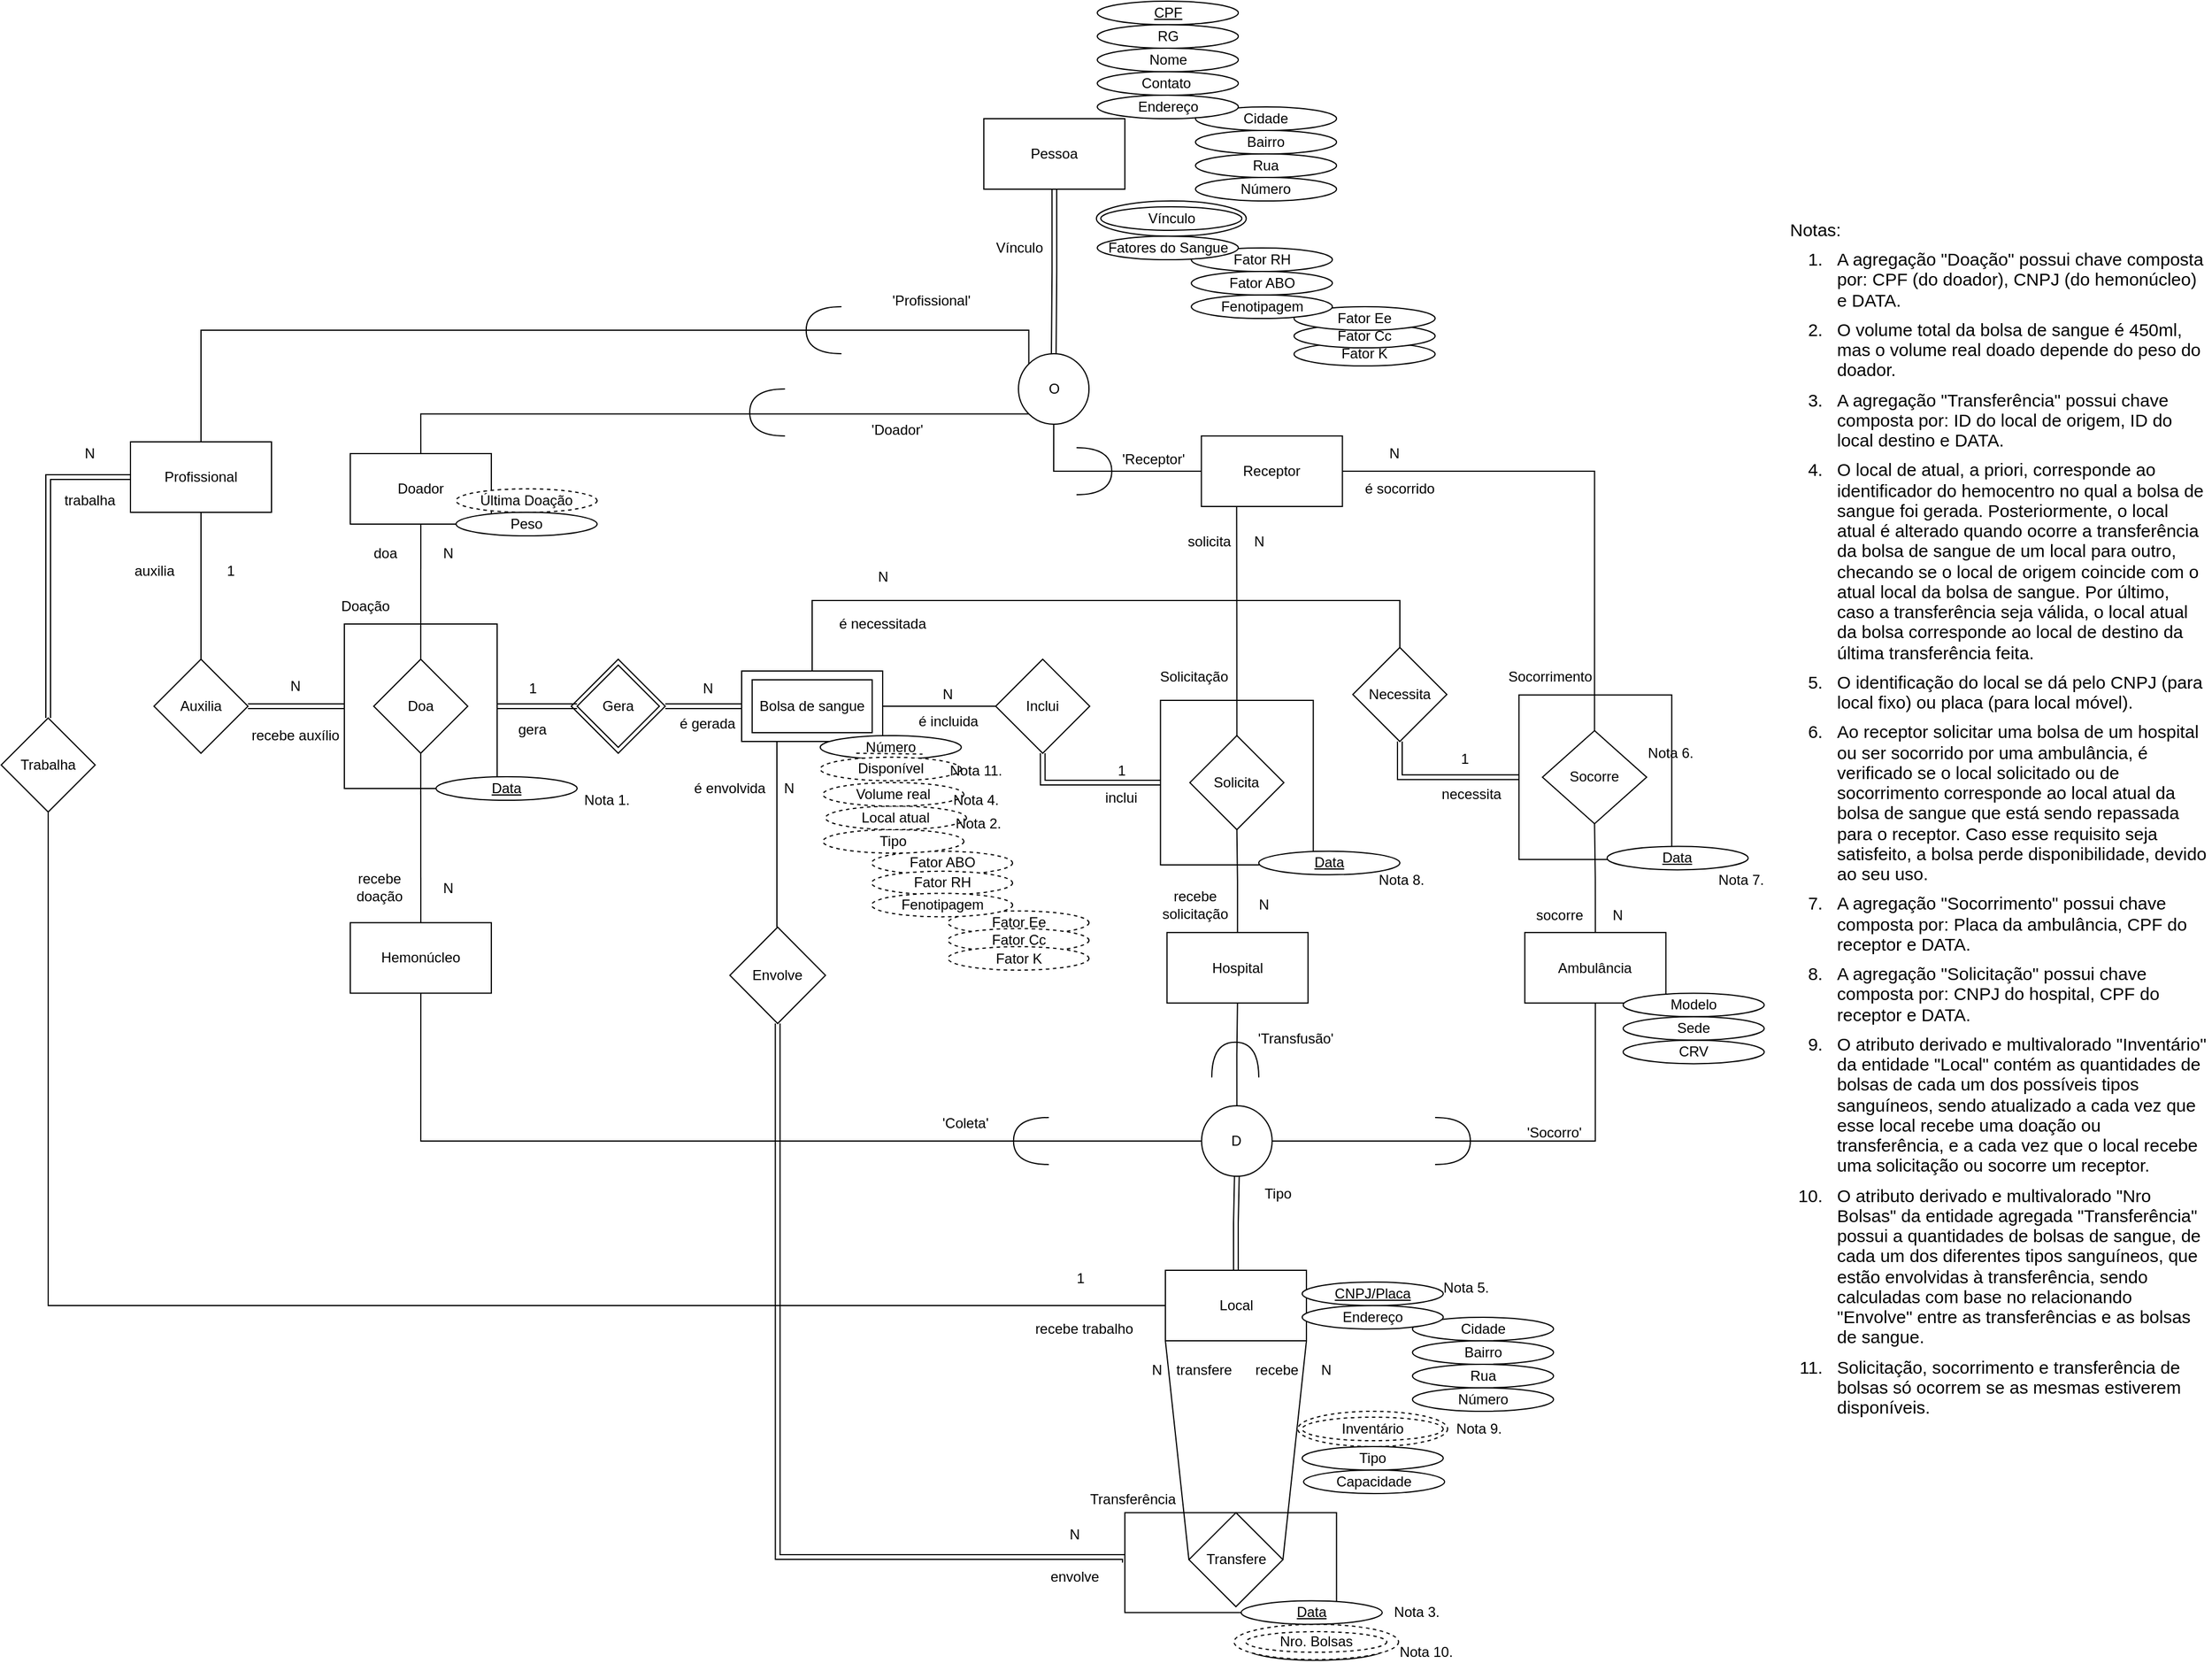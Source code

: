 <mxfile version="28.2.5">
  <diagram name="Página-1" id="1caeO5U3mhqNIvb1PwGT">
    <mxGraphModel grid="1" page="1" gridSize="10" guides="1" tooltips="1" connect="1" arrows="1" fold="1" pageScale="1" pageWidth="1920" pageHeight="1200" math="0" shadow="0">
      <root>
        <mxCell id="0" />
        <mxCell id="1" parent="0" />
        <mxCell id="ZTCeOAqEkQX5hjRZxMYT-63" value="Fator ABO" style="ellipse;whiteSpace=wrap;html=1;dashed=1;" vertex="1" parent="1">
          <mxGeometry x="280.54" y="1073.39" width="120" height="20" as="geometry" />
        </mxCell>
        <mxCell id="Kus8kc2OgP2ftLhveMZU-12" value="Fator Ee" style="ellipse;whiteSpace=wrap;html=1;dashed=1;" vertex="1" parent="1">
          <mxGeometry x="345.54" y="1124.19" width="120" height="20" as="geometry" />
        </mxCell>
        <mxCell id="Kus8kc2OgP2ftLhveMZU-13" value="Fator Cc" style="ellipse;whiteSpace=wrap;html=1;dashed=1;" vertex="1" parent="1">
          <mxGeometry x="345.54" y="1139.19" width="120" height="20" as="geometry" />
        </mxCell>
        <mxCell id="Kus8kc2OgP2ftLhveMZU-14" value="Fator K" style="ellipse;whiteSpace=wrap;html=1;dashed=1;" vertex="1" parent="1">
          <mxGeometry x="345.54" y="1154.58" width="120" height="20" as="geometry" />
        </mxCell>
        <mxCell id="ZTCeOAqEkQX5hjRZxMYT-89" value="" style="rounded=0;whiteSpace=wrap;html=1;" vertex="1" parent="1">
          <mxGeometry x="831.34" y="940.39" width="130" height="140" as="geometry" />
        </mxCell>
        <mxCell id="ZTCeOAqEkQX5hjRZxMYT-91" style="edgeStyle=orthogonalEdgeStyle;rounded=0;orthogonalLoop=1;jettySize=auto;html=1;exitX=0;exitY=0.5;exitDx=0;exitDy=0;entryX=0.5;entryY=1;entryDx=0;entryDy=0;endArrow=none;endFill=0;shape=link;" edge="1" parent="1" source="ZTCeOAqEkQX5hjRZxMYT-88" target="ZTCeOAqEkQX5hjRZxMYT-92">
          <mxGeometry relative="1" as="geometry">
            <mxPoint x="600" y="870.0" as="targetPoint" />
          </mxGeometry>
        </mxCell>
        <mxCell id="ZTCeOAqEkQX5hjRZxMYT-88" value="" style="rounded=0;whiteSpace=wrap;html=1;" vertex="1" parent="1">
          <mxGeometry x="526.34" y="945" width="130" height="140" as="geometry" />
        </mxCell>
        <mxCell id="ZTCeOAqEkQX5hjRZxMYT-79" value="" style="rounded=0;whiteSpace=wrap;html=1;" vertex="1" parent="1">
          <mxGeometry x="-168.03" y="880" width="130" height="140" as="geometry" />
        </mxCell>
        <mxCell id="ZTCeOAqEkQX5hjRZxMYT-80" style="edgeStyle=orthogonalEdgeStyle;rounded=0;orthogonalLoop=1;jettySize=auto;html=1;entryX=0.5;entryY=1;entryDx=0;entryDy=0;endArrow=none;endFill=0;shape=link;exitX=0;exitY=0.5;exitDx=0;exitDy=0;" edge="1" parent="1" source="ZTCeOAqEkQX5hjRZxMYT-48" target="ZTCeOAqEkQX5hjRZxMYT-74">
          <mxGeometry relative="1" as="geometry">
            <mxPoint x="216.96" y="1150" as="targetPoint" />
            <Array as="points">
              <mxPoint x="496" y="1674" />
              <mxPoint x="201" y="1674" />
            </Array>
            <mxPoint x="590.18" y="1764.92" as="sourcePoint" />
          </mxGeometry>
        </mxCell>
        <mxCell id="ZTCeOAqEkQX5hjRZxMYT-48" value="" style="rounded=0;whiteSpace=wrap;html=1;" vertex="1" parent="1">
          <mxGeometry x="496.07" y="1636.27" width="180.08" height="85" as="geometry" />
        </mxCell>
        <mxCell id="ZTCeOAqEkQX5hjRZxMYT-17" style="edgeStyle=orthogonalEdgeStyle;rounded=0;orthogonalLoop=1;jettySize=auto;html=1;exitX=0.5;exitY=1;exitDx=0;exitDy=0;entryX=0.5;entryY=0;entryDx=0;entryDy=0;endArrow=none;endFill=0;shape=link;" edge="1" parent="1" source="ZTCeOAqEkQX5hjRZxMYT-1" target="ZTCeOAqEkQX5hjRZxMYT-2">
          <mxGeometry relative="1" as="geometry" />
        </mxCell>
        <mxCell id="ZTCeOAqEkQX5hjRZxMYT-1" value="Pessoa" style="rounded=0;whiteSpace=wrap;html=1;" vertex="1" parent="1">
          <mxGeometry x="376.07" y="450" width="120" height="60" as="geometry" />
        </mxCell>
        <mxCell id="ZTCeOAqEkQX5hjRZxMYT-19" style="edgeStyle=orthogonalEdgeStyle;rounded=0;orthogonalLoop=1;jettySize=auto;html=1;exitX=0;exitY=1;exitDx=0;exitDy=0;entryX=0.5;entryY=0;entryDx=0;entryDy=0;endArrow=none;endFill=0;" edge="1" parent="1" source="ZTCeOAqEkQX5hjRZxMYT-2" target="ZTCeOAqEkQX5hjRZxMYT-18">
          <mxGeometry relative="1" as="geometry" />
        </mxCell>
        <mxCell id="ZTCeOAqEkQX5hjRZxMYT-2" value="O" style="ellipse;whiteSpace=wrap;html=1;aspect=fixed;" vertex="1" parent="1">
          <mxGeometry x="405.54" y="650" width="60" height="60" as="geometry" />
        </mxCell>
        <mxCell id="ZTCeOAqEkQX5hjRZxMYT-26" style="edgeStyle=orthogonalEdgeStyle;rounded=0;orthogonalLoop=1;jettySize=auto;html=1;exitX=0.5;exitY=1;exitDx=0;exitDy=0;entryX=0.5;entryY=0;entryDx=0;entryDy=0;endArrow=none;endFill=0;" edge="1" parent="1" source="ZTCeOAqEkQX5hjRZxMYT-18" target="ZTCeOAqEkQX5hjRZxMYT-24">
          <mxGeometry relative="1" as="geometry" />
        </mxCell>
        <mxCell id="ZTCeOAqEkQX5hjRZxMYT-18" value="Doador" style="rounded=0;whiteSpace=wrap;html=1;" vertex="1" parent="1">
          <mxGeometry x="-162.96" y="735" width="120" height="60" as="geometry" />
        </mxCell>
        <mxCell id="ZTCeOAqEkQX5hjRZxMYT-21" value="" style="edgeStyle=orthogonalEdgeStyle;rounded=0;orthogonalLoop=1;jettySize=auto;html=1;endArrow=none;endFill=0;exitX=0;exitY=0.5;exitDx=0;exitDy=0;" edge="1" parent="1" source="ZTCeOAqEkQX5hjRZxMYT-20" target="ZTCeOAqEkQX5hjRZxMYT-2">
          <mxGeometry relative="1" as="geometry">
            <mxPoint x="1010" y="630" as="sourcePoint" />
            <Array as="points" />
          </mxGeometry>
        </mxCell>
        <mxCell id="ZTCeOAqEkQX5hjRZxMYT-20" value="Receptor" style="rounded=0;whiteSpace=wrap;html=1;" vertex="1" parent="1">
          <mxGeometry x="561.16" y="720" width="120" height="60" as="geometry" />
        </mxCell>
        <mxCell id="WCIS-N_KBzi3OxWJN8cR-4" style="edgeStyle=orthogonalEdgeStyle;rounded=0;orthogonalLoop=1;jettySize=auto;html=1;exitX=0.5;exitY=0;exitDx=0;exitDy=0;entryX=0;entryY=0;entryDx=0;entryDy=0;endArrow=none;endFill=0;" edge="1" parent="1" source="ZTCeOAqEkQX5hjRZxMYT-22" target="ZTCeOAqEkQX5hjRZxMYT-2">
          <mxGeometry relative="1" as="geometry">
            <mxPoint x="514.457" y="598.787" as="targetPoint" />
            <Array as="points">
              <mxPoint x="-290" y="630" />
              <mxPoint x="414" y="630" />
            </Array>
            <mxPoint x="-752.99" y="690" as="sourcePoint" />
          </mxGeometry>
        </mxCell>
        <mxCell id="WCIS-N_KBzi3OxWJN8cR-5" style="edgeStyle=orthogonalEdgeStyle;rounded=0;orthogonalLoop=1;jettySize=auto;html=1;exitX=0;exitY=0.5;exitDx=0;exitDy=0;entryX=0.5;entryY=0;entryDx=0;entryDy=0;endArrow=none;endFill=0;shape=link;" edge="1" parent="1" source="ZTCeOAqEkQX5hjRZxMYT-22" target="ZTCeOAqEkQX5hjRZxMYT-69">
          <mxGeometry relative="1" as="geometry" />
        </mxCell>
        <mxCell id="WCIS-N_KBzi3OxWJN8cR-9" style="edgeStyle=orthogonalEdgeStyle;rounded=0;orthogonalLoop=1;jettySize=auto;html=1;exitX=0.5;exitY=1;exitDx=0;exitDy=0;entryX=0.5;entryY=0;entryDx=0;entryDy=0;endArrow=none;endFill=0;" edge="1" parent="1" source="ZTCeOAqEkQX5hjRZxMYT-22" target="WCIS-N_KBzi3OxWJN8cR-8">
          <mxGeometry relative="1" as="geometry" />
        </mxCell>
        <mxCell id="ZTCeOAqEkQX5hjRZxMYT-22" value="Profissional" style="rounded=0;whiteSpace=wrap;html=1;" vertex="1" parent="1">
          <mxGeometry x="-350" y="725" width="120" height="60" as="geometry" />
        </mxCell>
        <mxCell id="ZTCeOAqEkQX5hjRZxMYT-27" style="edgeStyle=orthogonalEdgeStyle;rounded=0;orthogonalLoop=1;jettySize=auto;html=1;exitX=0.5;exitY=1;exitDx=0;exitDy=0;entryX=0.5;entryY=0;entryDx=0;entryDy=0;endArrow=none;endFill=0;" edge="1" parent="1" source="ZTCeOAqEkQX5hjRZxMYT-24" target="ZTCeOAqEkQX5hjRZxMYT-25">
          <mxGeometry relative="1" as="geometry" />
        </mxCell>
        <mxCell id="ZTCeOAqEkQX5hjRZxMYT-24" value="Doa" style="rhombus;whiteSpace=wrap;html=1;" vertex="1" parent="1">
          <mxGeometry x="-143.03" y="910" width="80" height="80" as="geometry" />
        </mxCell>
        <mxCell id="ZTCeOAqEkQX5hjRZxMYT-25" value="Hemonúcleo" style="rounded=0;whiteSpace=wrap;html=1;" vertex="1" parent="1">
          <mxGeometry x="-162.96" y="1134.19" width="120" height="60" as="geometry" />
        </mxCell>
        <mxCell id="ZTCeOAqEkQX5hjRZxMYT-78" style="edgeStyle=orthogonalEdgeStyle;rounded=0;orthogonalLoop=1;jettySize=auto;html=1;exitX=1;exitY=0.5;exitDx=0;exitDy=0;entryX=0;entryY=0.5;entryDx=0;entryDy=0;endArrow=none;endFill=0;shape=link;" edge="1" parent="1" source="ZTCeOAqEkQX5hjRZxMYT-29" target="ZTCeOAqEkQX5hjRZxMYT-31">
          <mxGeometry relative="1" as="geometry" />
        </mxCell>
        <mxCell id="ZTCeOAqEkQX5hjRZxMYT-29" value="" style="rhombus;whiteSpace=wrap;html=1;" vertex="1" parent="1">
          <mxGeometry x="25" y="910" width="80" height="80" as="geometry" />
        </mxCell>
        <mxCell id="WCIS-N_KBzi3OxWJN8cR-13" style="edgeStyle=orthogonalEdgeStyle;rounded=0;orthogonalLoop=1;jettySize=auto;html=1;exitX=0;exitY=0.5;exitDx=0;exitDy=0;entryX=1;entryY=0.5;entryDx=0;entryDy=0;endArrow=none;endFill=0;shape=link;" edge="1" parent="1" source="ZTCeOAqEkQX5hjRZxMYT-30" target="ZTCeOAqEkQX5hjRZxMYT-79">
          <mxGeometry relative="1" as="geometry" />
        </mxCell>
        <mxCell id="ZTCeOAqEkQX5hjRZxMYT-30" value="Gera" style="rhombus;whiteSpace=wrap;html=1;" vertex="1" parent="1">
          <mxGeometry x="30" y="915" width="70" height="70" as="geometry" />
        </mxCell>
        <mxCell id="ZTCeOAqEkQX5hjRZxMYT-75" style="edgeStyle=orthogonalEdgeStyle;rounded=0;orthogonalLoop=1;jettySize=auto;html=1;exitX=0.25;exitY=1;exitDx=0;exitDy=0;entryX=0.5;entryY=0;entryDx=0;entryDy=0;endArrow=none;endFill=0;" edge="1" parent="1" source="ZTCeOAqEkQX5hjRZxMYT-31" target="ZTCeOAqEkQX5hjRZxMYT-74">
          <mxGeometry relative="1" as="geometry">
            <Array as="points">
              <mxPoint x="200" y="1138" />
            </Array>
          </mxGeometry>
        </mxCell>
        <mxCell id="ZTCeOAqEkQX5hjRZxMYT-97" style="edgeStyle=orthogonalEdgeStyle;rounded=0;orthogonalLoop=1;jettySize=auto;html=1;exitX=0.5;exitY=0;exitDx=0;exitDy=0;endArrow=none;endFill=0;entryX=0.5;entryY=0;entryDx=0;entryDy=0;" edge="1" parent="1" source="ZTCeOAqEkQX5hjRZxMYT-31" target="ZTCeOAqEkQX5hjRZxMYT-94">
          <mxGeometry relative="1" as="geometry">
            <mxPoint x="970" y="900" as="targetPoint" />
            <Array as="points">
              <mxPoint x="230" y="860" />
              <mxPoint x="730" y="860" />
            </Array>
          </mxGeometry>
        </mxCell>
        <mxCell id="ZTCeOAqEkQX5hjRZxMYT-31" value="" style="rounded=0;whiteSpace=wrap;html=1;" vertex="1" parent="1">
          <mxGeometry x="170" y="920" width="120" height="60" as="geometry" />
        </mxCell>
        <mxCell id="ZTCeOAqEkQX5hjRZxMYT-32" value="Bolsa de sangue" style="rounded=0;whiteSpace=wrap;html=1;" vertex="1" parent="1">
          <mxGeometry x="178.93" y="927.5" width="102.14" height="45" as="geometry" />
        </mxCell>
        <mxCell id="ZTCeOAqEkQX5hjRZxMYT-87" style="edgeStyle=orthogonalEdgeStyle;rounded=0;orthogonalLoop=1;jettySize=auto;html=1;exitX=0.5;exitY=0;exitDx=0;exitDy=0;entryX=0.5;entryY=1;entryDx=0;entryDy=0;endArrow=none;endFill=0;" edge="1" parent="1" source="ZTCeOAqEkQX5hjRZxMYT-33" target="ZTCeOAqEkQX5hjRZxMYT-82">
          <mxGeometry relative="1" as="geometry" />
        </mxCell>
        <mxCell id="ZTCeOAqEkQX5hjRZxMYT-33" value="Hospital" style="rounded=0;whiteSpace=wrap;html=1;" vertex="1" parent="1">
          <mxGeometry x="531.88" y="1142.58" width="120" height="60" as="geometry" />
        </mxCell>
        <mxCell id="ZTCeOAqEkQX5hjRZxMYT-84" style="edgeStyle=orthogonalEdgeStyle;rounded=0;orthogonalLoop=1;jettySize=auto;html=1;exitX=0.5;exitY=0;exitDx=0;exitDy=0;entryX=0.5;entryY=1;entryDx=0;entryDy=0;endArrow=none;endFill=0;" edge="1" parent="1" source="ZTCeOAqEkQX5hjRZxMYT-34" target="ZTCeOAqEkQX5hjRZxMYT-83">
          <mxGeometry relative="1" as="geometry" />
        </mxCell>
        <mxCell id="ZTCeOAqEkQX5hjRZxMYT-34" value="Ambulância" style="rounded=0;whiteSpace=wrap;html=1;" vertex="1" parent="1">
          <mxGeometry x="836.34" y="1142.58" width="120" height="60" as="geometry" />
        </mxCell>
        <mxCell id="ZTCeOAqEkQX5hjRZxMYT-50" style="edgeStyle=orthogonalEdgeStyle;rounded=0;orthogonalLoop=1;jettySize=auto;html=1;exitX=0.5;exitY=0;exitDx=0;exitDy=0;entryX=0.5;entryY=1;entryDx=0;entryDy=0;endArrow=none;endFill=0;shape=link;" edge="1" parent="1" source="ZTCeOAqEkQX5hjRZxMYT-35" target="ZTCeOAqEkQX5hjRZxMYT-49">
          <mxGeometry relative="1" as="geometry" />
        </mxCell>
        <mxCell id="ZTCeOAqEkQX5hjRZxMYT-35" value="Local" style="rounded=0;whiteSpace=wrap;html=1;" vertex="1" parent="1">
          <mxGeometry x="530.54" y="1430" width="120" height="60" as="geometry" />
        </mxCell>
        <mxCell id="ZTCeOAqEkQX5hjRZxMYT-36" value="Transfere" style="rhombus;whiteSpace=wrap;html=1;" vertex="1" parent="1">
          <mxGeometry x="550.54" y="1636.27" width="80" height="80" as="geometry" />
        </mxCell>
        <mxCell id="ZTCeOAqEkQX5hjRZxMYT-37" value="" style="endArrow=none;html=1;rounded=0;entryX=0;entryY=1;entryDx=0;entryDy=0;exitX=0;exitY=0.5;exitDx=0;exitDy=0;" edge="1" parent="1" source="ZTCeOAqEkQX5hjRZxMYT-36" target="ZTCeOAqEkQX5hjRZxMYT-35">
          <mxGeometry width="50" height="50" relative="1" as="geometry">
            <mxPoint x="536.88" y="1546.27" as="sourcePoint" />
            <mxPoint x="586.88" y="1496.27" as="targetPoint" />
          </mxGeometry>
        </mxCell>
        <mxCell id="ZTCeOAqEkQX5hjRZxMYT-38" value="" style="endArrow=none;html=1;rounded=0;entryX=1;entryY=1;entryDx=0;entryDy=0;exitX=1;exitY=0.5;exitDx=0;exitDy=0;" edge="1" parent="1" source="ZTCeOAqEkQX5hjRZxMYT-36" target="ZTCeOAqEkQX5hjRZxMYT-35">
          <mxGeometry width="50" height="50" relative="1" as="geometry">
            <mxPoint x="536.88" y="1546.27" as="sourcePoint" />
            <mxPoint x="586.88" y="1496.27" as="targetPoint" />
          </mxGeometry>
        </mxCell>
        <mxCell id="ZTCeOAqEkQX5hjRZxMYT-42" value="Cidade" style="ellipse;whiteSpace=wrap;html=1;" vertex="1" parent="1">
          <mxGeometry x="740.76" y="1470" width="120" height="20" as="geometry" />
        </mxCell>
        <mxCell id="ZTCeOAqEkQX5hjRZxMYT-43" value="Rua" style="ellipse;whiteSpace=wrap;html=1;" vertex="1" parent="1">
          <mxGeometry x="740.76" y="1510" width="120" height="20" as="geometry" />
        </mxCell>
        <mxCell id="ZTCeOAqEkQX5hjRZxMYT-44" value="Bairro" style="ellipse;whiteSpace=wrap;html=1;" vertex="1" parent="1">
          <mxGeometry x="740.76" y="1490" width="120" height="20" as="geometry" />
        </mxCell>
        <mxCell id="ZTCeOAqEkQX5hjRZxMYT-45" value="Número" style="ellipse;whiteSpace=wrap;html=1;" vertex="1" parent="1">
          <mxGeometry x="740.76" y="1530" width="120" height="20" as="geometry" />
        </mxCell>
        <mxCell id="ZTCeOAqEkQX5hjRZxMYT-51" style="edgeStyle=orthogonalEdgeStyle;rounded=0;orthogonalLoop=1;jettySize=auto;html=1;exitX=0;exitY=0.5;exitDx=0;exitDy=0;entryX=0.5;entryY=1;entryDx=0;entryDy=0;endArrow=none;endFill=0;" edge="1" parent="1" source="ZTCeOAqEkQX5hjRZxMYT-49" target="ZTCeOAqEkQX5hjRZxMYT-25">
          <mxGeometry relative="1" as="geometry" />
        </mxCell>
        <mxCell id="ZTCeOAqEkQX5hjRZxMYT-52" style="edgeStyle=orthogonalEdgeStyle;rounded=0;orthogonalLoop=1;jettySize=auto;html=1;exitX=0.5;exitY=0;exitDx=0;exitDy=0;entryX=0.5;entryY=1;entryDx=0;entryDy=0;endArrow=none;endFill=0;" edge="1" parent="1" source="ZTCeOAqEkQX5hjRZxMYT-49" target="ZTCeOAqEkQX5hjRZxMYT-33">
          <mxGeometry relative="1" as="geometry" />
        </mxCell>
        <mxCell id="ZTCeOAqEkQX5hjRZxMYT-53" style="edgeStyle=orthogonalEdgeStyle;rounded=0;orthogonalLoop=1;jettySize=auto;html=1;exitX=1;exitY=0.5;exitDx=0;exitDy=0;entryX=0.5;entryY=1;entryDx=0;entryDy=0;endArrow=none;endFill=0;" edge="1" parent="1" source="ZTCeOAqEkQX5hjRZxMYT-49" target="ZTCeOAqEkQX5hjRZxMYT-34">
          <mxGeometry relative="1" as="geometry" />
        </mxCell>
        <mxCell id="ZTCeOAqEkQX5hjRZxMYT-49" value="D" style="ellipse;whiteSpace=wrap;html=1;aspect=fixed;" vertex="1" parent="1">
          <mxGeometry x="561.34" y="1290" width="60" height="60" as="geometry" />
        </mxCell>
        <mxCell id="ZTCeOAqEkQX5hjRZxMYT-62" value="Tipo" style="ellipse;whiteSpace=wrap;html=1;dashed=1;" vertex="1" parent="1">
          <mxGeometry x="239.12" y="1055" width="120" height="20" as="geometry" />
        </mxCell>
        <mxCell id="ZTCeOAqEkQX5hjRZxMYT-64" value="Fator RH" style="ellipse;whiteSpace=wrap;html=1;dashed=1;" vertex="1" parent="1">
          <mxGeometry x="280.54" y="1090.39" width="120" height="20" as="geometry" />
        </mxCell>
        <mxCell id="ZTCeOAqEkQX5hjRZxMYT-65" value="Fenotipagem" style="ellipse;whiteSpace=wrap;html=1;dashed=1;" vertex="1" parent="1">
          <mxGeometry x="280.54" y="1109.19" width="120" height="20" as="geometry" />
        </mxCell>
        <mxCell id="WCIS-N_KBzi3OxWJN8cR-11" style="edgeStyle=orthogonalEdgeStyle;rounded=0;orthogonalLoop=1;jettySize=auto;html=1;exitX=0.5;exitY=1;exitDx=0;exitDy=0;entryX=0;entryY=0.5;entryDx=0;entryDy=0;endArrow=none;endFill=0;" edge="1" parent="1" source="ZTCeOAqEkQX5hjRZxMYT-69" target="ZTCeOAqEkQX5hjRZxMYT-35">
          <mxGeometry relative="1" as="geometry">
            <Array as="points">
              <mxPoint x="-420" y="1460" />
            </Array>
          </mxGeometry>
        </mxCell>
        <mxCell id="ZTCeOAqEkQX5hjRZxMYT-69" value="Trabalha" style="rhombus;whiteSpace=wrap;html=1;" vertex="1" parent="1">
          <mxGeometry x="-460" y="960" width="80" height="80" as="geometry" />
        </mxCell>
        <mxCell id="ZTCeOAqEkQX5hjRZxMYT-74" value="Envolve" style="rhombus;whiteSpace=wrap;html=1;" vertex="1" parent="1">
          <mxGeometry x="160" y="1138" width="81.33" height="82" as="geometry" />
        </mxCell>
        <mxCell id="ZTCeOAqEkQX5hjRZxMYT-86" style="edgeStyle=orthogonalEdgeStyle;rounded=0;orthogonalLoop=1;jettySize=auto;html=1;exitX=0.5;exitY=0;exitDx=0;exitDy=0;entryX=0.25;entryY=1;entryDx=0;entryDy=0;endArrow=none;endFill=0;" edge="1" parent="1" source="ZTCeOAqEkQX5hjRZxMYT-82" target="ZTCeOAqEkQX5hjRZxMYT-20">
          <mxGeometry relative="1" as="geometry" />
        </mxCell>
        <mxCell id="ZTCeOAqEkQX5hjRZxMYT-82" value="Solicita" style="rhombus;whiteSpace=wrap;html=1;" vertex="1" parent="1">
          <mxGeometry x="551.34" y="975" width="80" height="80" as="geometry" />
        </mxCell>
        <mxCell id="ZTCeOAqEkQX5hjRZxMYT-85" style="edgeStyle=orthogonalEdgeStyle;rounded=0;orthogonalLoop=1;jettySize=auto;html=1;exitX=0.5;exitY=0;exitDx=0;exitDy=0;entryX=1;entryY=0.5;entryDx=0;entryDy=0;endArrow=none;endFill=0;" edge="1" parent="1" source="ZTCeOAqEkQX5hjRZxMYT-83" target="ZTCeOAqEkQX5hjRZxMYT-20">
          <mxGeometry relative="1" as="geometry" />
        </mxCell>
        <mxCell id="ZTCeOAqEkQX5hjRZxMYT-83" value="Socorre" style="rhombus;whiteSpace=wrap;html=1;" vertex="1" parent="1">
          <mxGeometry x="851.34" y="970.8" width="88.66" height="79.2" as="geometry" />
        </mxCell>
        <mxCell id="YPvWc5-KUp9aaUPblbi5-3" style="edgeStyle=orthogonalEdgeStyle;rounded=0;orthogonalLoop=1;jettySize=auto;html=1;exitX=0;exitY=0.5;exitDx=0;exitDy=0;entryX=1;entryY=0.5;entryDx=0;entryDy=0;endArrow=none;endFill=0;" edge="1" parent="1" source="ZTCeOAqEkQX5hjRZxMYT-92" target="ZTCeOAqEkQX5hjRZxMYT-31">
          <mxGeometry relative="1" as="geometry" />
        </mxCell>
        <mxCell id="ZTCeOAqEkQX5hjRZxMYT-92" value="Inclui" style="rhombus;whiteSpace=wrap;html=1;" vertex="1" parent="1">
          <mxGeometry x="386.16" y="910" width="80" height="80" as="geometry" />
        </mxCell>
        <mxCell id="ZTCeOAqEkQX5hjRZxMYT-98" style="edgeStyle=orthogonalEdgeStyle;rounded=0;orthogonalLoop=1;jettySize=auto;html=1;exitX=0.5;exitY=1;exitDx=0;exitDy=0;entryX=0;entryY=0.5;entryDx=0;entryDy=0;endArrow=none;endFill=0;shape=link;" edge="1" parent="1" source="ZTCeOAqEkQX5hjRZxMYT-94" target="ZTCeOAqEkQX5hjRZxMYT-89">
          <mxGeometry relative="1" as="geometry" />
        </mxCell>
        <mxCell id="ZTCeOAqEkQX5hjRZxMYT-94" value="Necessita" style="rhombus;whiteSpace=wrap;html=1;" vertex="1" parent="1">
          <mxGeometry x="690" y="900" width="80" height="80" as="geometry" />
        </mxCell>
        <mxCell id="ZTCeOAqEkQX5hjRZxMYT-102" value="Capacidade" style="ellipse;whiteSpace=wrap;html=1;" vertex="1" parent="1">
          <mxGeometry x="648.09" y="1600.004" width="120" height="20" as="geometry" />
        </mxCell>
        <mxCell id="ZTCeOAqEkQX5hjRZxMYT-110" value="Última Doação" style="ellipse;whiteSpace=wrap;html=1;dashed=1;" vertex="1" parent="1">
          <mxGeometry x="-72.96" y="765.004" width="120" height="20" as="geometry" />
        </mxCell>
        <mxCell id="ZTCeOAqEkQX5hjRZxMYT-111" value="Peso" style="ellipse;whiteSpace=wrap;html=1;" vertex="1" parent="1">
          <mxGeometry x="-72.96" y="785.004" width="120" height="20" as="geometry" />
        </mxCell>
        <mxCell id="ZTCeOAqEkQX5hjRZxMYT-117" value="Solicitação" style="text;strokeColor=none;align=center;fillColor=none;html=1;verticalAlign=middle;whiteSpace=wrap;rounded=0;" vertex="1" parent="1">
          <mxGeometry x="525" y="910.39" width="60" height="30" as="geometry" />
        </mxCell>
        <mxCell id="ZTCeOAqEkQX5hjRZxMYT-118" value="Socorrimento" style="text;strokeColor=none;align=center;fillColor=none;html=1;verticalAlign=middle;whiteSpace=wrap;rounded=0;" vertex="1" parent="1">
          <mxGeometry x="828.3" y="910" width="60" height="30" as="geometry" />
        </mxCell>
        <mxCell id="ZTCeOAqEkQX5hjRZxMYT-119" value="&lt;u&gt;Data&lt;/u&gt;" style="ellipse;whiteSpace=wrap;html=1;" vertex="1" parent="1">
          <mxGeometry x="-90" y="1010" width="120" height="20" as="geometry" />
        </mxCell>
        <mxCell id="ZTCeOAqEkQX5hjRZxMYT-120" value="Nota 1." style="text;html=1;align=center;verticalAlign=middle;resizable=0;points=[];autosize=1;strokeColor=none;fillColor=none;fontColor=light-dark(#000000,#FF0000);" vertex="1" parent="1">
          <mxGeometry x="25" y="1015" width="60" height="30" as="geometry" />
        </mxCell>
        <mxCell id="WCIS-N_KBzi3OxWJN8cR-10" style="edgeStyle=orthogonalEdgeStyle;rounded=0;orthogonalLoop=1;jettySize=auto;html=1;exitX=1;exitY=0.5;exitDx=0;exitDy=0;entryX=0;entryY=0.5;entryDx=0;entryDy=0;endArrow=none;endFill=0;shape=link;" edge="1" parent="1" source="WCIS-N_KBzi3OxWJN8cR-8" target="ZTCeOAqEkQX5hjRZxMYT-79">
          <mxGeometry relative="1" as="geometry" />
        </mxCell>
        <mxCell id="WCIS-N_KBzi3OxWJN8cR-8" value="Auxilia" style="rhombus;whiteSpace=wrap;html=1;" vertex="1" parent="1">
          <mxGeometry x="-330" y="910" width="80" height="80" as="geometry" />
        </mxCell>
        <mxCell id="WCIS-N_KBzi3OxWJN8cR-12" value="Doação" style="text;strokeColor=none;align=center;fillColor=none;html=1;verticalAlign=middle;whiteSpace=wrap;rounded=0;" vertex="1" parent="1">
          <mxGeometry x="-180" y="850" width="60" height="30" as="geometry" />
        </mxCell>
        <mxCell id="FZkaHDJ8COHqd-k_tjV8-1" value="" style="shape=requiredInterface;html=1;verticalLabelPosition=bottom;sketch=0;rotation=-180;" vertex="1" parent="1">
          <mxGeometry x="224.91" y="610" width="30" height="40" as="geometry" />
        </mxCell>
        <mxCell id="YPvWc5-KUp9aaUPblbi5-1" value="N" style="text;html=1;align=center;verticalAlign=middle;resizable=0;points=[];autosize=1;strokeColor=none;fillColor=none;" vertex="1" parent="1">
          <mxGeometry x="126.42" y="920" width="30" height="30" as="geometry" />
        </mxCell>
        <mxCell id="YPvWc5-KUp9aaUPblbi5-2" value="1" style="text;html=1;align=center;verticalAlign=middle;resizable=0;points=[];autosize=1;strokeColor=none;fillColor=none;" vertex="1" parent="1">
          <mxGeometry x="-23.03" y="920" width="30" height="30" as="geometry" />
        </mxCell>
        <mxCell id="FZkaHDJ8COHqd-k_tjV8-2" value="" style="shape=requiredInterface;html=1;verticalLabelPosition=bottom;sketch=0;rotation=-180;" vertex="1" parent="1">
          <mxGeometry x="176.88" y="680" width="30" height="40" as="geometry" />
        </mxCell>
        <mxCell id="FZkaHDJ8COHqd-k_tjV8-3" value="" style="shape=requiredInterface;html=1;verticalLabelPosition=bottom;sketch=0;rotation=0;" vertex="1" parent="1">
          <mxGeometry x="454.91" y="730" width="30" height="40" as="geometry" />
        </mxCell>
        <mxCell id="FZkaHDJ8COHqd-k_tjV8-4" value="" style="shape=requiredInterface;html=1;verticalLabelPosition=bottom;sketch=0;rotation=-180;" vertex="1" parent="1">
          <mxGeometry x="401.34" y="1300" width="30" height="40" as="geometry" />
        </mxCell>
        <mxCell id="FZkaHDJ8COHqd-k_tjV8-6" value="" style="shape=requiredInterface;html=1;verticalLabelPosition=bottom;sketch=0;rotation=0;" vertex="1" parent="1">
          <mxGeometry x="760" y="1300" width="30" height="40" as="geometry" />
        </mxCell>
        <mxCell id="FZkaHDJ8COHqd-k_tjV8-7" value="" style="shape=requiredInterface;html=1;verticalLabelPosition=bottom;sketch=0;rotation=-90;" vertex="1" parent="1">
          <mxGeometry x="575" y="1230.85" width="30" height="40" as="geometry" />
        </mxCell>
        <mxCell id="FZkaHDJ8COHqd-k_tjV8-8" value="&#39;Transfusão&#39;" style="text;html=1;align=center;verticalAlign=middle;resizable=0;points=[];autosize=1;strokeColor=none;fillColor=none;fontColor=light-dark(#000000,#3399FF);" vertex="1" parent="1">
          <mxGeometry x="596.34" y="1218" width="90" height="30" as="geometry" />
        </mxCell>
        <mxCell id="FZkaHDJ8COHqd-k_tjV8-9" value="&#39;Socorro&#39;" style="text;html=1;align=center;verticalAlign=middle;resizable=0;points=[];autosize=1;strokeColor=none;fillColor=none;fontColor=light-dark(#000000,#3399FF);" vertex="1" parent="1">
          <mxGeometry x="826.34" y="1298" width="70" height="30" as="geometry" />
        </mxCell>
        <mxCell id="FZkaHDJ8COHqd-k_tjV8-10" value="&#39;Coleta&#39;" style="text;html=1;align=center;verticalAlign=middle;resizable=0;points=[];autosize=1;strokeColor=none;fillColor=none;fontColor=light-dark(#000000,#3399FF);" vertex="1" parent="1">
          <mxGeometry x="330" y="1290" width="60" height="30" as="geometry" />
        </mxCell>
        <mxCell id="FZkaHDJ8COHqd-k_tjV8-11" value="N" style="text;html=1;align=center;verticalAlign=middle;resizable=0;points=[];autosize=1;strokeColor=none;fillColor=none;" vertex="1" parent="1">
          <mxGeometry x="710" y="720" width="30" height="30" as="geometry" />
        </mxCell>
        <mxCell id="FZkaHDJ8COHqd-k_tjV8-12" value="N" style="text;html=1;align=center;verticalAlign=middle;resizable=0;points=[];autosize=1;strokeColor=none;fillColor=none;" vertex="1" parent="1">
          <mxGeometry x="900" y="1112.58" width="30" height="30" as="geometry" />
        </mxCell>
        <mxCell id="FZkaHDJ8COHqd-k_tjV8-13" value="N" style="text;html=1;align=center;verticalAlign=middle;resizable=0;points=[];autosize=1;strokeColor=none;fillColor=none;" vertex="1" parent="1">
          <mxGeometry x="595.0" y="795" width="30" height="30" as="geometry" />
        </mxCell>
        <mxCell id="FZkaHDJ8COHqd-k_tjV8-14" value="N" style="text;html=1;align=center;verticalAlign=middle;resizable=0;points=[];autosize=1;strokeColor=none;fillColor=none;" vertex="1" parent="1">
          <mxGeometry x="598.66" y="1104.19" width="30" height="30" as="geometry" />
        </mxCell>
        <mxCell id="FZkaHDJ8COHqd-k_tjV8-15" value="N" style="text;html=1;align=center;verticalAlign=middle;resizable=0;points=[];autosize=1;strokeColor=none;fillColor=none;" vertex="1" parent="1">
          <mxGeometry x="-95.46" y="805" width="30" height="30" as="geometry" />
        </mxCell>
        <mxCell id="FZkaHDJ8COHqd-k_tjV8-16" value="N" style="text;html=1;align=center;verticalAlign=middle;resizable=0;points=[];autosize=1;strokeColor=none;fillColor=none;" vertex="1" parent="1">
          <mxGeometry x="-95.46" y="1090" width="30" height="30" as="geometry" />
        </mxCell>
        <mxCell id="YPvWc5-KUp9aaUPblbi5-6" value="N" style="text;html=1;align=center;verticalAlign=middle;resizable=0;points=[];autosize=1;strokeColor=none;fillColor=none;" vertex="1" parent="1">
          <mxGeometry x="330" y="925" width="30" height="30" as="geometry" />
        </mxCell>
        <mxCell id="FZkaHDJ8COHqd-k_tjV8-17" value="1" style="text;html=1;align=center;verticalAlign=middle;resizable=0;points=[];autosize=1;strokeColor=none;fillColor=none;" vertex="1" parent="1">
          <mxGeometry x="-280" y="820" width="30" height="30" as="geometry" />
        </mxCell>
        <mxCell id="YPvWc5-KUp9aaUPblbi5-7" value="1" style="text;html=1;align=center;verticalAlign=middle;resizable=0;points=[];autosize=1;strokeColor=none;fillColor=none;" vertex="1" parent="1">
          <mxGeometry x="478.3" y="990" width="30" height="30" as="geometry" />
        </mxCell>
        <mxCell id="FZkaHDJ8COHqd-k_tjV8-18" value="N" style="text;html=1;align=center;verticalAlign=middle;resizable=0;points=[];autosize=1;strokeColor=none;fillColor=none;" vertex="1" parent="1">
          <mxGeometry x="-225" y="918" width="30" height="30" as="geometry" />
        </mxCell>
        <mxCell id="YPvWc5-KUp9aaUPblbi5-8" value="N" style="text;html=1;align=center;verticalAlign=middle;resizable=0;points=[];autosize=1;strokeColor=none;fillColor=none;" vertex="1" parent="1">
          <mxGeometry x="194.91" y="1005" width="30" height="30" as="geometry" />
        </mxCell>
        <mxCell id="FZkaHDJ8COHqd-k_tjV8-19" value="N" style="text;html=1;align=center;verticalAlign=middle;resizable=0;points=[];autosize=1;strokeColor=none;fillColor=none;" vertex="1" parent="1">
          <mxGeometry x="-400" y="720" width="30" height="30" as="geometry" />
        </mxCell>
        <mxCell id="FZkaHDJ8COHqd-k_tjV8-20" value="1" style="text;html=1;align=center;verticalAlign=middle;resizable=0;points=[];autosize=1;strokeColor=none;fillColor=none;" vertex="1" parent="1">
          <mxGeometry x="442.59" y="1422.46" width="30" height="30" as="geometry" />
        </mxCell>
        <mxCell id="YPvWc5-KUp9aaUPblbi5-10" value="N" style="text;html=1;align=center;verticalAlign=middle;resizable=0;points=[];autosize=1;strokeColor=none;fillColor=none;" vertex="1" parent="1">
          <mxGeometry x="275.0" y="825" width="30" height="30" as="geometry" />
        </mxCell>
        <mxCell id="YPvWc5-KUp9aaUPblbi5-11" value="1" style="text;html=1;align=center;verticalAlign=middle;resizable=0;points=[];autosize=1;strokeColor=none;fillColor=none;" vertex="1" parent="1">
          <mxGeometry x="770" y="980.0" width="30" height="30" as="geometry" />
        </mxCell>
        <mxCell id="FZkaHDJ8COHqd-k_tjV8-23" value="transfere" style="text;html=1;align=center;verticalAlign=middle;resizable=0;points=[];autosize=1;strokeColor=none;fillColor=none;" vertex="1" parent="1">
          <mxGeometry x="528.03" y="1500" width="70" height="30" as="geometry" />
        </mxCell>
        <mxCell id="FZkaHDJ8COHqd-k_tjV8-24" value="recebe" style="text;html=1;align=center;verticalAlign=middle;resizable=0;points=[];autosize=1;strokeColor=none;fillColor=none;" vertex="1" parent="1">
          <mxGeometry x="595" y="1500" width="60" height="30" as="geometry" />
        </mxCell>
        <mxCell id="FZkaHDJ8COHqd-k_tjV8-25" value="N" style="text;html=1;align=center;verticalAlign=middle;resizable=0;points=[];autosize=1;strokeColor=none;fillColor=none;" vertex="1" parent="1">
          <mxGeometry x="651.88" y="1500" width="30" height="30" as="geometry" />
        </mxCell>
        <mxCell id="FZkaHDJ8COHqd-k_tjV8-26" value="N" style="text;html=1;align=center;verticalAlign=middle;resizable=0;points=[];autosize=1;strokeColor=none;fillColor=none;" vertex="1" parent="1">
          <mxGeometry x="508.3" y="1500" width="30" height="30" as="geometry" />
        </mxCell>
        <mxCell id="YPvWc5-KUp9aaUPblbi5-14" value="trabalha" style="text;html=1;align=center;verticalAlign=middle;resizable=0;points=[];autosize=1;strokeColor=none;fillColor=none;" vertex="1" parent="1">
          <mxGeometry x="-420" y="760" width="70" height="30" as="geometry" />
        </mxCell>
        <mxCell id="FZkaHDJ8COHqd-k_tjV8-29" value="Nro. Bolsas" style="ellipse;whiteSpace=wrap;html=1;" vertex="1" parent="1">
          <mxGeometry x="598.93" y="1740" width="120" height="21.91" as="geometry" />
        </mxCell>
        <mxCell id="FZkaHDJ8COHqd-k_tjV8-31" value="Nota 3." style="text;html=1;align=center;verticalAlign=middle;resizable=0;points=[];autosize=1;strokeColor=none;fillColor=none;fontColor=light-dark(#000000,#FF0000);" vertex="1" parent="1">
          <mxGeometry x="713.66" y="1706.27" width="60" height="30" as="geometry" />
        </mxCell>
        <mxCell id="FZkaHDJ8COHqd-k_tjV8-30" value="" style="ellipse;whiteSpace=wrap;html=1;dashed=1;" vertex="1" parent="1">
          <mxGeometry x="588.93" y="1731.27" width="140" height="30" as="geometry" />
        </mxCell>
        <mxCell id="FZkaHDJ8COHqd-k_tjV8-28" value="&lt;u&gt;Data&lt;/u&gt;" style="ellipse;whiteSpace=wrap;html=1;" vertex="1" parent="1">
          <mxGeometry x="595" y="1711.27" width="120" height="20" as="geometry" />
        </mxCell>
        <mxCell id="YPvWc5-KUp9aaUPblbi5-16" value="recebe trabalho" style="text;html=1;align=center;verticalAlign=middle;resizable=0;points=[];autosize=1;strokeColor=none;fillColor=none;" vertex="1" parent="1">
          <mxGeometry x="405.54" y="1465" width="110" height="30" as="geometry" />
        </mxCell>
        <mxCell id="YPvWc5-KUp9aaUPblbi5-17" value="auxilia" style="text;html=1;align=center;verticalAlign=middle;resizable=0;points=[];autosize=1;strokeColor=none;fillColor=none;" vertex="1" parent="1">
          <mxGeometry x="-360" y="820" width="60" height="30" as="geometry" />
        </mxCell>
        <mxCell id="YPvWc5-KUp9aaUPblbi5-18" value="recebe auxílio" style="text;html=1;align=center;verticalAlign=middle;resizable=0;points=[];autosize=1;strokeColor=none;fillColor=none;" vertex="1" parent="1">
          <mxGeometry x="-260" y="960" width="100" height="30" as="geometry" />
        </mxCell>
        <mxCell id="FZkaHDJ8COHqd-k_tjV8-32" value="Nro. Bolsas" style="ellipse;whiteSpace=wrap;html=1;dashed=1;" vertex="1" parent="1">
          <mxGeometry x="598.93" y="1737.54" width="120" height="17.5" as="geometry" />
        </mxCell>
        <mxCell id="YPvWc5-KUp9aaUPblbi5-19" value="recebe doação" style="text;strokeColor=none;align=center;fillColor=none;html=1;verticalAlign=middle;whiteSpace=wrap;rounded=0;" vertex="1" parent="1">
          <mxGeometry x="-168.03" y="1089.19" width="60" height="30" as="geometry" />
        </mxCell>
        <mxCell id="YPvWc5-KUp9aaUPblbi5-20" value="doa" style="text;strokeColor=none;align=center;fillColor=none;html=1;verticalAlign=middle;whiteSpace=wrap;rounded=0;" vertex="1" parent="1">
          <mxGeometry x="-162.96" y="805" width="60" height="30" as="geometry" />
        </mxCell>
        <mxCell id="YPvWc5-KUp9aaUPblbi5-21" value="é gerada" style="text;strokeColor=none;align=center;fillColor=none;html=1;verticalAlign=middle;whiteSpace=wrap;rounded=0;" vertex="1" parent="1">
          <mxGeometry x="111.42" y="950" width="60" height="30" as="geometry" />
        </mxCell>
        <mxCell id="YPvWc5-KUp9aaUPblbi5-22" value="gera" style="text;strokeColor=none;align=center;fillColor=none;html=1;verticalAlign=middle;whiteSpace=wrap;rounded=0;" vertex="1" parent="1">
          <mxGeometry x="-38.03" y="955" width="60" height="30" as="geometry" />
        </mxCell>
        <mxCell id="YPvWc5-KUp9aaUPblbi5-24" value="é incluida" style="text;strokeColor=none;align=center;fillColor=none;html=1;verticalAlign=middle;whiteSpace=wrap;rounded=0;" vertex="1" parent="1">
          <mxGeometry x="316.07" y="948" width="60" height="30" as="geometry" />
        </mxCell>
        <mxCell id="YPvWc5-KUp9aaUPblbi5-25" value="inclui" style="text;strokeColor=none;align=center;fillColor=none;html=1;verticalAlign=middle;whiteSpace=wrap;rounded=0;" vertex="1" parent="1">
          <mxGeometry x="463.3" y="1013.39" width="60" height="30" as="geometry" />
        </mxCell>
        <mxCell id="YPvWc5-KUp9aaUPblbi5-26" value="é necessitada" style="text;strokeColor=none;align=center;fillColor=none;html=1;verticalAlign=middle;whiteSpace=wrap;rounded=0;" vertex="1" parent="1">
          <mxGeometry x="250" y="865" width="80" height="30" as="geometry" />
        </mxCell>
        <mxCell id="YPvWc5-KUp9aaUPblbi5-27" value="necessita" style="text;strokeColor=none;align=center;fillColor=none;html=1;verticalAlign=middle;whiteSpace=wrap;rounded=0;" vertex="1" parent="1">
          <mxGeometry x="751.34" y="1010.0" width="80" height="30" as="geometry" />
        </mxCell>
        <mxCell id="YPvWc5-KUp9aaUPblbi5-28" value="é socorrido" style="text;strokeColor=none;align=center;fillColor=none;html=1;verticalAlign=middle;whiteSpace=wrap;rounded=0;" vertex="1" parent="1">
          <mxGeometry x="690" y="750" width="80" height="30" as="geometry" />
        </mxCell>
        <mxCell id="YPvWc5-KUp9aaUPblbi5-29" value="socorre" style="text;strokeColor=none;align=center;fillColor=none;html=1;verticalAlign=middle;whiteSpace=wrap;rounded=0;" vertex="1" parent="1">
          <mxGeometry x="826.34" y="1112.58" width="80" height="30" as="geometry" />
        </mxCell>
        <mxCell id="YPvWc5-KUp9aaUPblbi5-30" value="solicita" style="text;strokeColor=none;align=center;fillColor=none;html=1;verticalAlign=middle;whiteSpace=wrap;rounded=0;" vertex="1" parent="1">
          <mxGeometry x="528.03" y="795" width="80" height="30" as="geometry" />
        </mxCell>
        <mxCell id="YPvWc5-KUp9aaUPblbi5-31" value="recebe solicitação" style="text;strokeColor=none;align=center;fillColor=none;html=1;verticalAlign=middle;whiteSpace=wrap;rounded=0;" vertex="1" parent="1">
          <mxGeometry x="516.34" y="1104.19" width="80" height="30" as="geometry" />
        </mxCell>
        <mxCell id="YPvWc5-KUp9aaUPblbi5-33" value="é envolvida" style="text;strokeColor=none;align=center;fillColor=none;html=1;verticalAlign=middle;whiteSpace=wrap;rounded=0;" vertex="1" parent="1">
          <mxGeometry x="120.0" y="1005" width="80" height="30" as="geometry" />
        </mxCell>
        <mxCell id="dvieMJIZeJfsZl4K56aK-1" value="Local atual" style="ellipse;whiteSpace=wrap;html=1;dashed=1;" vertex="1" parent="1">
          <mxGeometry x="241.33" y="1035" width="120" height="20" as="geometry" />
        </mxCell>
        <mxCell id="dvieMJIZeJfsZl4K56aK-5" value="Transferência" style="text;strokeColor=none;align=center;fillColor=none;html=1;verticalAlign=middle;whiteSpace=wrap;rounded=0;" vertex="1" parent="1">
          <mxGeometry x="472.59" y="1610" width="60" height="30" as="geometry" />
        </mxCell>
        <mxCell id="dvieMJIZeJfsZl4K56aK-9" value="N" style="text;html=1;align=center;verticalAlign=middle;resizable=0;points=[];autosize=1;strokeColor=none;fillColor=none;" vertex="1" parent="1">
          <mxGeometry x="438.3" y="1640" width="30" height="30" as="geometry" />
        </mxCell>
        <mxCell id="dvieMJIZeJfsZl4K56aK-10" value="envolve" style="text;html=1;align=center;verticalAlign=middle;resizable=0;points=[];autosize=1;strokeColor=none;fillColor=none;" vertex="1" parent="1">
          <mxGeometry x="423.3" y="1676.27" width="60" height="30" as="geometry" />
        </mxCell>
        <mxCell id="dvieMJIZeJfsZl4K56aK-13" value="Nota 5." style="text;html=1;align=center;verticalAlign=middle;resizable=0;points=[];autosize=1;strokeColor=none;fillColor=none;fontColor=light-dark(#000000,#FF0000);" vertex="1" parent="1">
          <mxGeometry x="756.47" y="1430" width="60" height="30" as="geometry" />
        </mxCell>
        <mxCell id="dvieMJIZeJfsZl4K56aK-15" value="" style="ellipse;whiteSpace=wrap;html=1;strokeColor=light-dark(#000000,#FFFFFF);dashed=1;" vertex="1" parent="1">
          <mxGeometry x="643.17" y="1550" width="127.5" height="30" as="geometry" />
        </mxCell>
        <mxCell id="dvieMJIZeJfsZl4K56aK-16" value="Inventário" style="ellipse;whiteSpace=wrap;html=1;strokeColor=light-dark(#000000,#FFFFFF);dashed=1;" vertex="1" parent="1">
          <mxGeometry x="646.92" y="1555" width="120" height="20" as="geometry" />
        </mxCell>
        <mxCell id="dvieMJIZeJfsZl4K56aK-18" value="Tipo" style="ellipse;whiteSpace=wrap;html=1;strokeColor=light-dark(#000000,#3399FF);" vertex="1" parent="1">
          <mxGeometry x="646.92" y="1580" width="120" height="20" as="geometry" />
        </mxCell>
        <mxCell id="dvieMJIZeJfsZl4K56aK-19" value="Nota 6." style="text;html=1;align=center;verticalAlign=middle;resizable=0;points=[];autosize=1;strokeColor=none;fillColor=none;fontColor=light-dark(#000000,#FF0000);" vertex="1" parent="1">
          <mxGeometry x="930" y="975" width="60" height="30" as="geometry" />
        </mxCell>
        <mxCell id="dvieMJIZeJfsZl4K56aK-21" value="Tipo" style="text;html=1;align=center;verticalAlign=middle;resizable=0;points=[];autosize=1;strokeColor=none;fillColor=none;fontColor=light-dark(#000000,#3399FF);" vertex="1" parent="1">
          <mxGeometry x="600.54" y="1350" width="50" height="30" as="geometry" />
        </mxCell>
        <mxCell id="dvieMJIZeJfsZl4K56aK-22" value="Vínculo" style="text;html=1;align=center;verticalAlign=middle;resizable=0;points=[];autosize=1;strokeColor=none;fillColor=none;fontColor=light-dark(#000000,#3399FF);" vertex="1" parent="1">
          <mxGeometry x="375.54" y="545" width="60" height="30" as="geometry" />
        </mxCell>
        <mxCell id="dvieMJIZeJfsZl4K56aK-24" value="&#39;Profissional&#39;" style="text;html=1;align=center;verticalAlign=middle;resizable=0;points=[];autosize=1;strokeColor=none;fillColor=none;fontColor=light-dark(#000000,#3399FF);" vertex="1" parent="1">
          <mxGeometry x="286.07" y="590" width="90" height="30" as="geometry" />
        </mxCell>
        <mxCell id="dvieMJIZeJfsZl4K56aK-25" value="&#39;Doador&#39;" style="text;html=1;align=center;verticalAlign=middle;resizable=0;points=[];autosize=1;strokeColor=none;fillColor=none;fontColor=light-dark(#000000,#3399FF);" vertex="1" parent="1">
          <mxGeometry x="266.88" y="700" width="70" height="30" as="geometry" />
        </mxCell>
        <mxCell id="dvieMJIZeJfsZl4K56aK-26" value="&#39;Receptor&#39;" style="text;html=1;align=center;verticalAlign=middle;resizable=0;points=[];autosize=1;strokeColor=none;fillColor=none;fontColor=light-dark(#000000,#3399FF);" vertex="1" parent="1">
          <mxGeometry x="480" y="725" width="80" height="30" as="geometry" />
        </mxCell>
        <mxCell id="dvieMJIZeJfsZl4K56aK-27" value="Nota 7." style="text;html=1;align=center;verticalAlign=middle;resizable=0;points=[];autosize=1;strokeColor=none;fillColor=none;fontColor=light-dark(#000000,#FF0000);" vertex="1" parent="1">
          <mxGeometry x="990" y="1082.58" width="60" height="30" as="geometry" />
        </mxCell>
        <mxCell id="dvieMJIZeJfsZl4K56aK-28" value="&lt;u&gt;Data&lt;/u&gt;" style="ellipse;whiteSpace=wrap;html=1;" vertex="1" parent="1">
          <mxGeometry x="906.34" y="1069.19" width="120" height="20" as="geometry" />
        </mxCell>
        <mxCell id="dvieMJIZeJfsZl4K56aK-29" value="&lt;u&gt;Data&lt;/u&gt;" style="ellipse;whiteSpace=wrap;html=1;" vertex="1" parent="1">
          <mxGeometry x="610.0" y="1073.39" width="120" height="20" as="geometry" />
        </mxCell>
        <mxCell id="dvieMJIZeJfsZl4K56aK-30" value="Nota 8." style="text;html=1;align=center;verticalAlign=middle;resizable=0;points=[];autosize=1;strokeColor=none;fillColor=none;fontColor=light-dark(#000000,#FF0000);" vertex="1" parent="1">
          <mxGeometry x="701.34" y="1082.58" width="60" height="30" as="geometry" />
        </mxCell>
        <mxCell id="Kus8kc2OgP2ftLhveMZU-4" value="Nota 9." style="text;html=1;align=center;verticalAlign=middle;resizable=0;points=[];autosize=1;strokeColor=none;fillColor=none;fontColor=light-dark(#000000,#FF0000);" vertex="1" parent="1">
          <mxGeometry x="766.92" y="1550" width="60" height="30" as="geometry" />
        </mxCell>
        <mxCell id="Kus8kc2OgP2ftLhveMZU-5" value="Nota 10." style="text;html=1;align=center;verticalAlign=middle;resizable=0;points=[];autosize=1;strokeColor=none;fillColor=none;fontColor=light-dark(#000000,#FF0000);" vertex="1" parent="1">
          <mxGeometry x="716.96" y="1740" width="70" height="30" as="geometry" />
        </mxCell>
        <mxCell id="Kus8kc2OgP2ftLhveMZU-8" value="Número" style="ellipse;whiteSpace=wrap;html=1;" vertex="1" parent="1">
          <mxGeometry x="236.88" y="975" width="120" height="20" as="geometry" />
        </mxCell>
        <mxCell id="Kus8kc2OgP2ftLhveMZU-9" value="" style="endArrow=none;html=1;rounded=0;exitX=0.255;exitY=0.75;exitDx=0;exitDy=0;exitPerimeter=0;entryX=0.725;entryY=0.786;entryDx=0;entryDy=0;entryPerimeter=0;dashed=1;" edge="1" parent="1" source="Kus8kc2OgP2ftLhveMZU-8" target="Kus8kc2OgP2ftLhveMZU-8">
          <mxGeometry width="50" height="50" relative="1" as="geometry">
            <mxPoint x="265.55" y="800" as="sourcePoint" />
            <mxPoint x="315.55" y="750" as="targetPoint" />
          </mxGeometry>
        </mxCell>
        <mxCell id="ZTCeOAqEkQX5hjRZxMYT-66" value="Volume real" style="ellipse;whiteSpace=wrap;html=1;dashed=1;" vertex="1" parent="1">
          <mxGeometry x="239.12" y="1015.0" width="120" height="20" as="geometry" />
        </mxCell>
        <mxCell id="dvieMJIZeJfsZl4K56aK-8" value="Nota 4." style="text;html=1;align=center;verticalAlign=middle;resizable=0;points=[];autosize=1;strokeColor=none;fillColor=none;fontColor=light-dark(#000000,#FF0000);" vertex="1" parent="1">
          <mxGeometry x="339.12" y="1015" width="60" height="30" as="geometry" />
        </mxCell>
        <mxCell id="ZTCeOAqEkQX5hjRZxMYT-67" value="Nota 2." style="text;html=1;align=center;verticalAlign=middle;resizable=0;points=[];autosize=1;strokeColor=none;fillColor=none;fontColor=light-dark(#000000,#FF0000);" vertex="1" parent="1">
          <mxGeometry x="340.54" y="1035" width="60" height="30" as="geometry" />
        </mxCell>
        <mxCell id="Kus8kc2OgP2ftLhveMZU-17" value="Fator K" style="ellipse;whiteSpace=wrap;html=1;" vertex="1" parent="1">
          <mxGeometry x="640" y="640.39" width="120" height="20" as="geometry" />
        </mxCell>
        <mxCell id="Kus8kc2OgP2ftLhveMZU-16" value="Fator Cc" style="ellipse;whiteSpace=wrap;html=1;" vertex="1" parent="1">
          <mxGeometry x="640" y="625" width="120" height="20" as="geometry" />
        </mxCell>
        <mxCell id="Kus8kc2OgP2ftLhveMZU-15" value="Fator Ee" style="ellipse;whiteSpace=wrap;html=1;" vertex="1" parent="1">
          <mxGeometry x="640" y="610" width="120" height="20" as="geometry" />
        </mxCell>
        <mxCell id="ZTCeOAqEkQX5hjRZxMYT-8" value="Fenotipagem" style="ellipse;whiteSpace=wrap;html=1;" vertex="1" parent="1">
          <mxGeometry x="552.59" y="600" width="120" height="20" as="geometry" />
        </mxCell>
        <mxCell id="ZTCeOAqEkQX5hjRZxMYT-7" value="Fator ABO" style="ellipse;whiteSpace=wrap;html=1;" vertex="1" parent="1">
          <mxGeometry x="552.59" y="580" width="120" height="20" as="geometry" />
        </mxCell>
        <mxCell id="ZTCeOAqEkQX5hjRZxMYT-6" value="Fator RH" style="ellipse;whiteSpace=wrap;html=1;" vertex="1" parent="1">
          <mxGeometry x="552.59" y="560" width="120" height="20" as="geometry" />
        </mxCell>
        <mxCell id="ZTCeOAqEkQX5hjRZxMYT-5" value="Fatores do Sangue" style="ellipse;whiteSpace=wrap;html=1;" vertex="1" parent="1">
          <mxGeometry x="472.59" y="550" width="120" height="20" as="geometry" />
        </mxCell>
        <mxCell id="dvieMJIZeJfsZl4K56aK-2" value="" style="ellipse;whiteSpace=wrap;html=1;strokeColor=light-dark(#000000,#3399FF);" vertex="1" parent="1">
          <mxGeometry x="471.83" y="520" width="127.5" height="30" as="geometry" />
        </mxCell>
        <mxCell id="ZTCeOAqEkQX5hjRZxMYT-11" value="Vínculo" style="ellipse;whiteSpace=wrap;html=1;strokeColor=light-dark(#000000,#3399FF);" vertex="1" parent="1">
          <mxGeometry x="475.58" y="525" width="120" height="20" as="geometry" />
        </mxCell>
        <mxCell id="ZTCeOAqEkQX5hjRZxMYT-16" value="Número" style="ellipse;whiteSpace=wrap;html=1;" vertex="1" parent="1">
          <mxGeometry x="556.15" y="500" width="120" height="20" as="geometry" />
        </mxCell>
        <mxCell id="ZTCeOAqEkQX5hjRZxMYT-14" value="Rua" style="ellipse;whiteSpace=wrap;html=1;" vertex="1" parent="1">
          <mxGeometry x="556.15" y="480" width="120" height="20" as="geometry" />
        </mxCell>
        <mxCell id="ZTCeOAqEkQX5hjRZxMYT-15" value="Bairro" style="ellipse;whiteSpace=wrap;html=1;" vertex="1" parent="1">
          <mxGeometry x="556.15" y="460" width="120" height="20" as="geometry" />
        </mxCell>
        <mxCell id="ZTCeOAqEkQX5hjRZxMYT-13" value="Cidade" style="ellipse;whiteSpace=wrap;html=1;" vertex="1" parent="1">
          <mxGeometry x="556.15" y="440" width="120" height="20" as="geometry" />
        </mxCell>
        <mxCell id="ZTCeOAqEkQX5hjRZxMYT-12" value="Endereço" style="ellipse;whiteSpace=wrap;html=1;" vertex="1" parent="1">
          <mxGeometry x="472.59" y="430" width="120" height="20" as="geometry" />
        </mxCell>
        <mxCell id="ZTCeOAqEkQX5hjRZxMYT-10" value="Contato&amp;nbsp;" style="ellipse;whiteSpace=wrap;html=1;" vertex="1" parent="1">
          <mxGeometry x="472.59" y="410" width="120" height="20" as="geometry" />
        </mxCell>
        <mxCell id="ZTCeOAqEkQX5hjRZxMYT-9" value="Nome" style="ellipse;whiteSpace=wrap;html=1;" vertex="1" parent="1">
          <mxGeometry x="472.59" y="390" width="120" height="20" as="geometry" />
        </mxCell>
        <mxCell id="ZTCeOAqEkQX5hjRZxMYT-4" value="RG" style="ellipse;whiteSpace=wrap;html=1;" vertex="1" parent="1">
          <mxGeometry x="472.59" y="370" width="120" height="20" as="geometry" />
        </mxCell>
        <mxCell id="ZTCeOAqEkQX5hjRZxMYT-3" value="&lt;u&gt;CPF&lt;/u&gt;" style="ellipse;whiteSpace=wrap;html=1;" vertex="1" parent="1">
          <mxGeometry x="472.59" y="350" width="120" height="20" as="geometry" />
        </mxCell>
        <mxCell id="ZTCeOAqEkQX5hjRZxMYT-40" value="&lt;u&gt;CNPJ/Placa&lt;/u&gt;" style="ellipse;whiteSpace=wrap;html=1;" vertex="1" parent="1">
          <mxGeometry x="646.92" y="1440" width="120" height="20" as="geometry" />
        </mxCell>
        <mxCell id="ZTCeOAqEkQX5hjRZxMYT-41" value="Endereço" style="ellipse;whiteSpace=wrap;html=1;" vertex="1" parent="1">
          <mxGeometry x="646.92" y="1460" width="120" height="20" as="geometry" />
        </mxCell>
        <mxCell id="tbO-XjESjNXlBMQ6eXsV-4" value="&lt;div&gt;&lt;div class=&quot;markdown markdown-main-panel stronger enable-updated-hr-color&quot; id=&quot;model-response-message-contentr_c5ca9f9526685f05&quot; dir=&quot;ltr&quot; style=&quot;--animation-duration: 400ms; --fade-animation-function: linear; animation: 0s ease 0s 1 normal none running none; appearance: none; background-image: none; background-position: 0% 0%; background-size: auto; background-repeat: repeat; background-attachment: scroll; background-origin: padding-box; background-clip: border-box; border: 0px none rgb(27, 28, 29); inset: auto; clear: none; clip: auto; columns: auto; contain: none; container: none; content: normal; cursor: auto; cx: 0px; cy: 0px; d: none; direction: ltr; fill: rgb(0, 0, 0); filter: none; flex: 0 1 auto; float: none; gap: normal; hyphens: manual; interactivity: auto; isolation: auto; margin-right: 0px; margin-bottom: 0px; margin-left: 0px; marker: none; mask: none; offset: normal; opacity: 1; order: 0; outline: rgb(27, 28, 29) none 0px; overlay: none; padding: 0px; page: auto; perspective: none; position: static; quotes: auto; r: 0px; resize: none; rotate: none; rx: auto; ry: auto; scale: none; speak: normal; stroke: none; transform: none; transition: all; translate: none; visibility: visible; x: 0px; y: 0px; zoom: 1; margin-top: 0px !important; font-family: &amp;quot;Google Sans Text&amp;quot;, sans-serif !important; line-height: 1.15 !important;&quot;&gt;&lt;p style=&quot;background-image: none; background-position: 0% 0%; background-size: auto; background-repeat: repeat; background-attachment: scroll; background-origin: padding-box; background-clip: border-box; animation: 0s ease 0s 1 normal none running none; appearance: none; border: 0px none rgb(27, 28, 29); inset: auto; clear: none; clip: auto; columns: auto; contain: none; container: none; content: normal; cursor: auto; cx: 0px; cy: 0px; d: none; direction: ltr; fill: rgb(0, 0, 0); filter: none; flex: 0 1 auto; float: none; gap: normal; hyphens: manual; interactivity: auto; isolation: auto; margin-right: 0px; margin-bottom: 8px; margin-left: 0px; marker: none; mask: none; offset: normal; opacity: 1; order: 0; outline: rgb(27, 28, 29) none 0px; overlay: none; padding: 0px; page: auto; perspective: none; position: static; quotes: auto; r: 0px; resize: none; rotate: none; rx: auto; ry: auto; scale: none; speak: normal; stroke: none; transform: none; transition: all; translate: none; visibility: visible; x: 0px; y: 0px; zoom: 1; margin-top: 0px !important; line-height: 1.15 !important;&quot;&gt;&lt;font style=&quot;color: light-dark(rgb(0, 0, 0), rgb(255, 0, 0));&quot;&gt;Notas:&lt;/font&gt;&lt;/p&gt;&lt;ol start=&quot;1&quot; style=&quot;background-image: none; background-position: 0% 0%; background-size: auto; background-repeat: repeat; background-attachment: scroll; background-origin: padding-box; background-clip: border-box; animation: 0s ease 0s 1 normal none running none; appearance: none; border: 0px none rgb(27, 28, 29); inset: auto; clear: none; clip: auto; columns: auto; contain: none; container: none; content: normal; cursor: auto; cx: 0px; cy: 0px; d: none; direction: ltr; fill: rgb(0, 0, 0); filter: none; flex: 0 1 auto; float: none; gap: normal; hyphens: manual; interactivity: auto; isolation: auto; margin-right: 0px; margin-bottom: 16px; margin-left: 0px; marker: none; mask: none; offset: normal; opacity: 1; order: 0; outline: rgb(27, 28, 29) none 0px; overlay: none; padding: 0px 0px 0px 28px; page: auto; perspective: none; position: static; quotes: auto; r: 0px; resize: none; rotate: none; rx: auto; ry: auto; scale: none; speak: normal; stroke: none; transform: none; transition: all; translate: none; visibility: visible; x: 0px; y: 0px; zoom: 1; padding-inline-start: 32px; margin-top: 0px !important; line-height: 1.15 !important;&quot;&gt;&lt;li style=&quot;background-image: none; background-position: 0% 0%; background-size: auto; background-repeat: repeat; background-attachment: scroll; background-origin: padding-box; background-clip: border-box; animation: 0s ease 0s 1 normal none running none; appearance: none; border: 0px none rgb(27, 28, 29); inset: auto; clear: none; clip: auto; columns: auto; contain: none; container: none; content: normal; cursor: auto; cx: 0px; cy: 0px; d: none; direction: ltr; fill: rgb(0, 0, 0); filter: none; flex: 0 1 auto; float: none; gap: normal; hyphens: manual; interactivity: auto; isolation: auto; margin-right: 0px; margin-bottom: 8px; margin-left: 0px; marker: none; mask: none; offset: normal; opacity: 1; order: 0; outline: rgb(27, 28, 29) none 0px; overlay: none; padding: 0px 0px 0px 4px; page: auto; perspective: none; position: static; quotes: auto; r: 0px; resize: none; rotate: none; rx: auto; ry: auto; scale: none; speak: normal; stroke: none; transform: none; transition: all; translate: none; visibility: visible; x: 0px; y: 0px; zoom: 1; margin-top: 0px !important; line-height: 1.15 !important;&quot;&gt;&lt;p style=&quot;animation: 0s ease 0s 1 normal none running none; appearance: none; background-image: none; background-position: 0% 0%; background-size: auto; background-repeat: repeat; background-attachment: scroll; background-origin: padding-box; background-clip: border-box; border: 0px none rgb(27, 28, 29); inset: auto; clear: none; clip: auto; columns: auto; contain: none; container: none; content: normal; cursor: auto; cx: 0px; cy: 0px; d: none; direction: ltr; fill: rgb(0, 0, 0); filter: none; flex: 0 1 auto; float: none; gap: normal; hyphens: manual; interactivity: auto; isolation: auto; margin-right: 0px; margin-bottom: 8px; margin-left: 0px; marker: none; mask: none; offset: normal; opacity: 1; order: 0; outline: rgb(27, 28, 29) none 0px; overlay: none; padding: 0px 0px 0px 4px; page: auto; perspective: none; position: static; quotes: auto; r: 0px; resize: none; rotate: none; rx: auto; ry: auto; scale: none; speak: normal; stroke: none; transform: none; transition: all; translate: none; visibility: visible; x: 0px; y: 0px; zoom: 1; margin-top: 0px !important; line-height: 1.15 !important;&quot;&gt;&lt;font&gt;A agregação &lt;span style=&quot;animation: 0s ease 0s 1 normal none running none; appearance: none; background-image: none; background-position: 0% 0%; background-size: auto; background-repeat: repeat; background-attachment: scroll; background-origin: padding-box; background-clip: border-box; border: 0px none rgb(27, 28, 29); inset: auto; clear: none; clip: auto; columns: auto; contain: none; container: none; content: normal; cursor: auto; cx: 0px; cy: 0px; d: none; direction: ltr; display: inline; fill: rgb(0, 0, 0); filter: none; flex: 0 1 auto; float: none; gap: normal; hyphens: manual; interactivity: auto; isolation: auto; margin-right: 0px; margin-bottom: 0px; margin-left: 0px; marker: none; mask: none; offset: normal; opacity: 1; order: 0; outline: rgb(27, 28, 29) none 0px; overlay: none; padding: 0px; page: auto; perspective: none; position: static; quotes: auto; r: 0px; resize: none; rotate: none; rx: auto; ry: auto; scale: none; speak: normal; stroke: none; transform: none; transition: all; translate: none; visibility: visible; x: 0px; y: 0px; zoom: 1; margin-top: 0px !important; line-height: 1.15 !important;&quot;&gt;&quot;Doação&quot;&lt;/span&gt; possui chave composta por: &lt;span style=&quot;animation: 0s ease 0s 1 normal none running none; appearance: none; background-image: none; background-position: 0% 0%; background-size: auto; background-repeat: repeat; background-attachment: scroll; background-origin: padding-box; background-clip: border-box; border: 0px none rgb(27, 28, 29); inset: auto; clear: none; clip: auto; columns: auto; contain: none; container: none; content: normal; cursor: auto; cx: 0px; cy: 0px; d: none; direction: ltr; display: inline; fill: rgb(0, 0, 0); filter: none; flex: 0 1 auto; float: none; gap: normal; hyphens: manual; interactivity: auto; isolation: auto; margin-right: 0px; margin-bottom: 0px; margin-left: 0px; marker: none; mask: none; offset: normal; opacity: 1; order: 0; outline: rgb(27, 28, 29) none 0px; overlay: none; padding: 0px; page: auto; perspective: none; position: static; quotes: auto; r: 0px; resize: none; rotate: none; rx: auto; ry: auto; scale: none; speak: normal; stroke: none; transform: none; transition: all; translate: none; visibility: visible; x: 0px; y: 0px; zoom: 1; margin-top: 0px !important; line-height: 1.15 !important;&quot;&gt;CPF&lt;/span&gt; (do doador), &lt;span style=&quot;animation: 0s ease 0s 1 normal none running none; appearance: none; background-image: none; background-position: 0% 0%; background-size: auto; background-repeat: repeat; background-attachment: scroll; background-origin: padding-box; background-clip: border-box; border: 0px none rgb(27, 28, 29); inset: auto; clear: none; clip: auto; columns: auto; contain: none; container: none; content: normal; cursor: auto; cx: 0px; cy: 0px; d: none; direction: ltr; display: inline; fill: rgb(0, 0, 0); filter: none; flex: 0 1 auto; float: none; gap: normal; hyphens: manual; interactivity: auto; isolation: auto; margin-right: 0px; margin-bottom: 0px; margin-left: 0px; marker: none; mask: none; offset: normal; opacity: 1; order: 0; outline: rgb(27, 28, 29) none 0px; overlay: none; padding: 0px; page: auto; perspective: none; position: static; quotes: auto; r: 0px; resize: none; rotate: none; rx: auto; ry: auto; scale: none; speak: normal; stroke: none; transform: none; transition: all; translate: none; visibility: visible; x: 0px; y: 0px; zoom: 1; margin-top: 0px !important; line-height: 1.15 !important;&quot;&gt;CNPJ&lt;/span&gt; (do hemonúcleo) e &lt;span style=&quot;animation: 0s ease 0s 1 normal none running none; appearance: none; background-image: none; background-position: 0% 0%; background-size: auto; background-repeat: repeat; background-attachment: scroll; background-origin: padding-box; background-clip: border-box; border: 0px none rgb(27, 28, 29); inset: auto; clear: none; clip: auto; columns: auto; contain: none; container: none; content: normal; cursor: auto; cx: 0px; cy: 0px; d: none; direction: ltr; display: inline; fill: rgb(0, 0, 0); filter: none; flex: 0 1 auto; float: none; gap: normal; hyphens: manual; interactivity: auto; isolation: auto; margin-right: 0px; margin-bottom: 0px; margin-left: 0px; marker: none; mask: none; offset: normal; opacity: 1; order: 0; outline: rgb(27, 28, 29) none 0px; overlay: none; padding: 0px; page: auto; perspective: none; position: static; quotes: auto; r: 0px; resize: none; rotate: none; rx: auto; ry: auto; scale: none; speak: normal; stroke: none; transform: none; transition: all; translate: none; visibility: visible; x: 0px; y: 0px; zoom: 1; margin-top: 0px !important; line-height: 1.15 !important;&quot;&gt;DATA&lt;/span&gt;.&lt;/font&gt;&lt;/p&gt;&lt;/li&gt;&lt;li style=&quot;background-image: none; background-position: 0% 0%; background-size: auto; background-repeat: repeat; background-attachment: scroll; background-origin: padding-box; background-clip: border-box; animation: 0s ease 0s 1 normal none running none; appearance: none; border: 0px none rgb(27, 28, 29); inset: auto; clear: none; clip: auto; columns: auto; contain: none; container: none; content: normal; cursor: auto; cx: 0px; cy: 0px; d: none; direction: ltr; fill: rgb(0, 0, 0); filter: none; flex: 0 1 auto; float: none; gap: normal; hyphens: manual; interactivity: auto; isolation: auto; margin-right: 0px; margin-bottom: 8px; margin-left: 0px; marker: none; mask: none; offset: normal; opacity: 1; order: 0; outline: rgb(27, 28, 29) none 0px; overlay: none; padding: 0px 0px 0px 4px; page: auto; perspective: none; position: static; quotes: auto; r: 0px; resize: none; rotate: none; rx: auto; ry: auto; scale: none; speak: normal; stroke: none; transform: none; transition: all; translate: none; visibility: visible; x: 0px; y: 0px; zoom: 1; margin-top: 0px !important; line-height: 1.15 !important;&quot;&gt;&lt;p style=&quot;animation: 0s ease 0s 1 normal none running none; appearance: none; background-image: none; background-position: 0% 0%; background-size: auto; background-repeat: repeat; background-attachment: scroll; background-origin: padding-box; background-clip: border-box; border: 0px none rgb(27, 28, 29); inset: auto; clear: none; clip: auto; columns: auto; contain: none; container: none; content: normal; cursor: auto; cx: 0px; cy: 0px; d: none; direction: ltr; fill: rgb(0, 0, 0); filter: none; flex: 0 1 auto; float: none; gap: normal; hyphens: manual; interactivity: auto; isolation: auto; margin-right: 0px; margin-bottom: 8px; margin-left: 0px; marker: none; mask: none; offset: normal; opacity: 1; order: 0; outline: rgb(27, 28, 29) none 0px; overlay: none; padding: 0px 0px 0px 4px; page: auto; perspective: none; position: static; quotes: auto; r: 0px; resize: none; rotate: none; rx: auto; ry: auto; scale: none; speak: normal; stroke: none; transform: none; transition: all; translate: none; visibility: visible; x: 0px; y: 0px; zoom: 1; margin-top: 0px !important; line-height: 1.15 !important;&quot;&gt;&lt;font&gt;O volume total da bolsa de sangue é &lt;span style=&quot;animation: 0s ease 0s 1 normal none running none; appearance: none; background-image: none; background-position: 0% 0%; background-size: auto; background-repeat: repeat; background-attachment: scroll; background-origin: padding-box; background-clip: border-box; border: 0px none rgb(27, 28, 29); inset: auto; clear: none; clip: auto; columns: auto; contain: none; container: none; content: normal; cursor: auto; cx: 0px; cy: 0px; d: none; direction: ltr; display: inline; fill: rgb(0, 0, 0); filter: none; flex: 0 1 auto; float: none; gap: normal; hyphens: manual; interactivity: auto; isolation: auto; margin-right: 0px; margin-bottom: 0px; margin-left: 0px; marker: none; mask: none; offset: normal; opacity: 1; order: 0; outline: rgb(27, 28, 29) none 0px; overlay: none; padding: 0px; page: auto; perspective: none; position: static; quotes: auto; r: 0px; resize: none; rotate: none; rx: auto; ry: auto; scale: none; speak: normal; stroke: none; transform: none; transition: all; translate: none; visibility: visible; x: 0px; y: 0px; zoom: 1; margin-top: 0px !important; line-height: 1.15 !important;&quot;&gt;450ml&lt;/span&gt;, mas o volume real doado depende do peso do doador.&lt;/font&gt;&lt;/p&gt;&lt;/li&gt;&lt;li style=&quot;background-image: none; background-position: 0% 0%; background-size: auto; background-repeat: repeat; background-attachment: scroll; background-origin: padding-box; background-clip: border-box; animation: 0s ease 0s 1 normal none running none; appearance: none; border: 0px none rgb(27, 28, 29); inset: auto; clear: none; clip: auto; columns: auto; contain: none; container: none; content: normal; cursor: auto; cx: 0px; cy: 0px; d: none; direction: ltr; fill: rgb(0, 0, 0); filter: none; flex: 0 1 auto; float: none; gap: normal; hyphens: manual; interactivity: auto; isolation: auto; margin-right: 0px; margin-bottom: 8px; margin-left: 0px; marker: none; mask: none; offset: normal; opacity: 1; order: 0; outline: rgb(27, 28, 29) none 0px; overlay: none; padding: 0px 0px 0px 4px; page: auto; perspective: none; position: static; quotes: auto; r: 0px; resize: none; rotate: none; rx: auto; ry: auto; scale: none; speak: normal; stroke: none; transform: none; transition: all; translate: none; visibility: visible; x: 0px; y: 0px; zoom: 1; margin-top: 0px !important; line-height: 1.15 !important;&quot;&gt;&lt;p style=&quot;animation: 0s ease 0s 1 normal none running none; appearance: none; background-image: none; background-position: 0% 0%; background-size: auto; background-repeat: repeat; background-attachment: scroll; background-origin: padding-box; background-clip: border-box; border: 0px none rgb(27, 28, 29); inset: auto; clear: none; clip: auto; columns: auto; contain: none; container: none; content: normal; cursor: auto; cx: 0px; cy: 0px; d: none; direction: ltr; fill: rgb(0, 0, 0); filter: none; flex: 0 1 auto; float: none; gap: normal; hyphens: manual; interactivity: auto; isolation: auto; margin-right: 0px; margin-bottom: 8px; margin-left: 0px; marker: none; mask: none; offset: normal; opacity: 1; order: 0; outline: rgb(27, 28, 29) none 0px; overlay: none; padding: 0px 0px 0px 4px; page: auto; perspective: none; position: static; quotes: auto; r: 0px; resize: none; rotate: none; rx: auto; ry: auto; scale: none; speak: normal; stroke: none; transform: none; transition: all; translate: none; visibility: visible; x: 0px; y: 0px; zoom: 1; margin-top: 0px !important; line-height: 1.15 !important;&quot;&gt;&lt;font&gt;A agregação &lt;span style=&quot;animation: 0s ease 0s 1 normal none running none; appearance: none; background-image: none; background-position: 0% 0%; background-size: auto; background-repeat: repeat; background-attachment: scroll; background-origin: padding-box; background-clip: border-box; border: 0px none rgb(27, 28, 29); inset: auto; clear: none; clip: auto; columns: auto; contain: none; container: none; content: normal; cursor: auto; cx: 0px; cy: 0px; d: none; direction: ltr; display: inline; fill: rgb(0, 0, 0); filter: none; flex: 0 1 auto; float: none; gap: normal; hyphens: manual; interactivity: auto; isolation: auto; margin-right: 0px; margin-bottom: 0px; margin-left: 0px; marker: none; mask: none; offset: normal; opacity: 1; order: 0; outline: rgb(27, 28, 29) none 0px; overlay: none; padding: 0px; page: auto; perspective: none; position: static; quotes: auto; r: 0px; resize: none; rotate: none; rx: auto; ry: auto; scale: none; speak: normal; stroke: none; transform: none; transition: all; translate: none; visibility: visible; x: 0px; y: 0px; zoom: 1; margin-top: 0px !important; line-height: 1.15 !important;&quot;&gt;&quot;Transferência&quot;&lt;/span&gt; possui chave composta por: &lt;span style=&quot;animation: 0s ease 0s 1 normal none running none; appearance: none; background-image: none; background-position: 0% 0%; background-size: auto; background-repeat: repeat; background-attachment: scroll; background-origin: padding-box; background-clip: border-box; border: 0px none rgb(27, 28, 29); inset: auto; clear: none; clip: auto; columns: auto; contain: none; container: none; content: normal; cursor: auto; cx: 0px; cy: 0px; d: none; direction: ltr; display: inline; fill: rgb(0, 0, 0); filter: none; flex: 0 1 auto; float: none; gap: normal; hyphens: manual; interactivity: auto; isolation: auto; margin-right: 0px; margin-bottom: 0px; margin-left: 0px; marker: none; mask: none; offset: normal; opacity: 1; order: 0; outline: rgb(27, 28, 29) none 0px; overlay: none; padding: 0px; page: auto; perspective: none; position: static; quotes: auto; r: 0px; resize: none; rotate: none; rx: auto; ry: auto; scale: none; speak: normal; stroke: none; transform: none; transition: all; translate: none; visibility: visible; x: 0px; y: 0px; zoom: 1; margin-top: 0px !important; line-height: 1.15 !important;&quot;&gt;ID&lt;/span&gt; do local de origem, &lt;span style=&quot;animation: 0s ease 0s 1 normal none running none; appearance: none; background-image: none; background-position: 0% 0%; background-size: auto; background-repeat: repeat; background-attachment: scroll; background-origin: padding-box; background-clip: border-box; border: 0px none rgb(27, 28, 29); inset: auto; clear: none; clip: auto; columns: auto; contain: none; container: none; content: normal; cursor: auto; cx: 0px; cy: 0px; d: none; direction: ltr; display: inline; fill: rgb(0, 0, 0); filter: none; flex: 0 1 auto; float: none; gap: normal; hyphens: manual; interactivity: auto; isolation: auto; margin-right: 0px; margin-bottom: 0px; margin-left: 0px; marker: none; mask: none; offset: normal; opacity: 1; order: 0; outline: rgb(27, 28, 29) none 0px; overlay: none; padding: 0px; page: auto; perspective: none; position: static; quotes: auto; r: 0px; resize: none; rotate: none; rx: auto; ry: auto; scale: none; speak: normal; stroke: none; transform: none; transition: all; translate: none; visibility: visible; x: 0px; y: 0px; zoom: 1; margin-top: 0px !important; line-height: 1.15 !important;&quot;&gt;ID&lt;/span&gt; do local destino e &lt;span style=&quot;animation: 0s ease 0s 1 normal none running none; appearance: none; background-image: none; background-position: 0% 0%; background-size: auto; background-repeat: repeat; background-attachment: scroll; background-origin: padding-box; background-clip: border-box; border: 0px none rgb(27, 28, 29); inset: auto; clear: none; clip: auto; columns: auto; contain: none; container: none; content: normal; cursor: auto; cx: 0px; cy: 0px; d: none; direction: ltr; display: inline; fill: rgb(0, 0, 0); filter: none; flex: 0 1 auto; float: none; gap: normal; hyphens: manual; interactivity: auto; isolation: auto; margin-right: 0px; margin-bottom: 0px; margin-left: 0px; marker: none; mask: none; offset: normal; opacity: 1; order: 0; outline: rgb(27, 28, 29) none 0px; overlay: none; padding: 0px; page: auto; perspective: none; position: static; quotes: auto; r: 0px; resize: none; rotate: none; rx: auto; ry: auto; scale: none; speak: normal; stroke: none; transform: none; transition: all; translate: none; visibility: visible; x: 0px; y: 0px; zoom: 1; margin-top: 0px !important; line-height: 1.15 !important;&quot;&gt;DATA&lt;/span&gt;.&lt;/font&gt;&lt;/p&gt;&lt;/li&gt;&lt;li style=&quot;background-image: none; background-position: 0% 0%; background-size: auto; background-repeat: repeat; background-attachment: scroll; background-origin: padding-box; background-clip: border-box; animation: 0s ease 0s 1 normal none running none; appearance: none; border: 0px none rgb(27, 28, 29); inset: auto; clear: none; clip: auto; columns: auto; contain: none; container: none; content: normal; cursor: auto; cx: 0px; cy: 0px; d: none; direction: ltr; fill: rgb(0, 0, 0); filter: none; flex: 0 1 auto; float: none; gap: normal; hyphens: manual; interactivity: auto; isolation: auto; margin-right: 0px; margin-bottom: 8px; margin-left: 0px; marker: none; mask: none; offset: normal; opacity: 1; order: 0; outline: rgb(27, 28, 29) none 0px; overlay: none; padding: 0px 0px 0px 4px; page: auto; perspective: none; position: static; quotes: auto; r: 0px; resize: none; rotate: none; rx: auto; ry: auto; scale: none; speak: normal; stroke: none; transform: none; transition: all; translate: none; visibility: visible; x: 0px; y: 0px; zoom: 1; margin-top: 0px !important; line-height: 1.15 !important;&quot;&gt;&lt;p style=&quot;animation: 0s ease 0s 1 normal none running none; appearance: none; background-image: none; background-position: 0% 0%; background-size: auto; background-repeat: repeat; background-attachment: scroll; background-origin: padding-box; background-clip: border-box; border: 0px none rgb(27, 28, 29); inset: auto; clear: none; clip: auto; columns: auto; contain: none; container: none; content: normal; cursor: auto; cx: 0px; cy: 0px; d: none; direction: ltr; fill: rgb(0, 0, 0); filter: none; flex: 0 1 auto; float: none; gap: normal; hyphens: manual; interactivity: auto; isolation: auto; margin-right: 0px; margin-bottom: 8px; margin-left: 0px; marker: none; mask: none; offset: normal; opacity: 1; order: 0; outline: rgb(27, 28, 29) none 0px; overlay: none; padding: 0px 0px 0px 4px; page: auto; perspective: none; position: static; quotes: auto; r: 0px; resize: none; rotate: none; rx: auto; ry: auto; scale: none; speak: normal; stroke: none; transform: none; transition: all; translate: none; visibility: visible; x: 0px; y: 0px; zoom: 1; margin-top: 0px !important; line-height: 1.15 !important;&quot;&gt;&lt;font&gt;O local de atual, a priori, corresponde ao identificador do hemocentro no qual a bolsa de sangue foi gerada. Posteriormente, o local atual é alterado quando ocorre a transferência da bolsa de sangue de um local para outro, checando se o local de origem coincide com o atual local da bolsa de sangue. Por último, caso a transferência seja válida, o local atual&amp;nbsp; da bolsa corresponde ao local de destino da última transferência feita.&lt;/font&gt;&lt;/p&gt;&lt;/li&gt;&lt;li style=&quot;background-image: none; background-position: 0% 0%; background-size: auto; background-repeat: repeat; background-attachment: scroll; background-origin: padding-box; background-clip: border-box; animation: 0s ease 0s 1 normal none running none; appearance: none; border: 0px none rgb(27, 28, 29); inset: auto; clear: none; clip: auto; columns: auto; contain: none; container: none; content: normal; cursor: auto; cx: 0px; cy: 0px; d: none; direction: ltr; fill: rgb(0, 0, 0); filter: none; flex: 0 1 auto; float: none; gap: normal; hyphens: manual; interactivity: auto; isolation: auto; margin-right: 0px; margin-bottom: 8px; margin-left: 0px; marker: none; mask: none; offset: normal; opacity: 1; order: 0; outline: rgb(27, 28, 29) none 0px; overlay: none; padding: 0px 0px 0px 4px; page: auto; perspective: none; position: static; quotes: auto; r: 0px; resize: none; rotate: none; rx: auto; ry: auto; scale: none; speak: normal; stroke: none; transform: none; transition: all; translate: none; visibility: visible; x: 0px; y: 0px; zoom: 1; margin-top: 0px !important; line-height: 1.15 !important;&quot;&gt;&lt;p style=&quot;animation: 0s ease 0s 1 normal none running none; appearance: none; background-image: none; background-position: 0% 0%; background-size: auto; background-repeat: repeat; background-attachment: scroll; background-origin: padding-box; background-clip: border-box; border: 0px none rgb(27, 28, 29); inset: auto; clear: none; clip: auto; columns: auto; contain: none; container: none; content: normal; cursor: auto; cx: 0px; cy: 0px; d: none; direction: ltr; fill: rgb(0, 0, 0); filter: none; flex: 0 1 auto; float: none; gap: normal; hyphens: manual; interactivity: auto; isolation: auto; margin-right: 0px; margin-bottom: 8px; margin-left: 0px; marker: none; mask: none; offset: normal; opacity: 1; order: 0; outline: rgb(27, 28, 29) none 0px; overlay: none; padding: 0px 0px 0px 4px; page: auto; perspective: none; position: static; quotes: auto; r: 0px; resize: none; rotate: none; rx: auto; ry: auto; scale: none; speak: normal; stroke: none; transform: none; transition: all; translate: none; visibility: visible; x: 0px; y: 0px; zoom: 1; margin-top: 0px !important; line-height: 1.15 !important;&quot;&gt;&lt;font&gt;O identificação do local se dá pelo &lt;span style=&quot;animation: 0s ease 0s 1 normal none running none; appearance: none; background-image: none; background-position: 0% 0%; background-size: auto; background-repeat: repeat; background-attachment: scroll; background-origin: padding-box; background-clip: border-box; border: 0px none rgb(27, 28, 29); inset: auto; clear: none; clip: auto; columns: auto; contain: none; container: none; content: normal; cursor: auto; cx: 0px; cy: 0px; d: none; direction: ltr; display: inline; fill: rgb(0, 0, 0); filter: none; flex: 0 1 auto; float: none; gap: normal; hyphens: manual; interactivity: auto; isolation: auto; margin-right: 0px; margin-bottom: 0px; margin-left: 0px; marker: none; mask: none; offset: normal; opacity: 1; order: 0; outline: rgb(27, 28, 29) none 0px; overlay: none; padding: 0px; page: auto; perspective: none; position: static; quotes: auto; r: 0px; resize: none; rotate: none; rx: auto; ry: auto; scale: none; speak: normal; stroke: none; transform: none; transition: all; translate: none; visibility: visible; x: 0px; y: 0px; zoom: 1; margin-top: 0px !important; line-height: 1.15 !important;&quot;&gt;CNPJ&lt;/span&gt; (para local fixo) ou &lt;span style=&quot;animation: 0s ease 0s 1 normal none running none; appearance: none; background-image: none; background-position: 0% 0%; background-size: auto; background-repeat: repeat; background-attachment: scroll; background-origin: padding-box; background-clip: border-box; border: 0px none rgb(27, 28, 29); inset: auto; clear: none; clip: auto; columns: auto; contain: none; container: none; content: normal; cursor: auto; cx: 0px; cy: 0px; d: none; direction: ltr; display: inline; fill: rgb(0, 0, 0); filter: none; flex: 0 1 auto; float: none; gap: normal; hyphens: manual; interactivity: auto; isolation: auto; margin-right: 0px; margin-bottom: 0px; margin-left: 0px; marker: none; mask: none; offset: normal; opacity: 1; order: 0; outline: rgb(27, 28, 29) none 0px; overlay: none; padding: 0px; page: auto; perspective: none; position: static; quotes: auto; r: 0px; resize: none; rotate: none; rx: auto; ry: auto; scale: none; speak: normal; stroke: none; transform: none; transition: all; translate: none; visibility: visible; x: 0px; y: 0px; zoom: 1; margin-top: 0px !important; line-height: 1.15 !important;&quot;&gt;placa&lt;/span&gt; (para local móvel).&lt;/font&gt;&lt;/p&gt;&lt;/li&gt;&lt;li style=&quot;background-image: none; background-position: 0% 0%; background-size: auto; background-repeat: repeat; background-attachment: scroll; background-origin: padding-box; background-clip: border-box; animation: 0s ease 0s 1 normal none running none; appearance: none; border: 0px none rgb(27, 28, 29); inset: auto; clear: none; clip: auto; columns: auto; contain: none; container: none; content: normal; cursor: auto; cx: 0px; cy: 0px; d: none; direction: ltr; fill: rgb(0, 0, 0); filter: none; flex: 0 1 auto; float: none; gap: normal; hyphens: manual; interactivity: auto; isolation: auto; margin-right: 0px; margin-bottom: 8px; margin-left: 0px; marker: none; mask: none; offset: normal; opacity: 1; order: 0; outline: rgb(27, 28, 29) none 0px; overlay: none; padding: 0px 0px 0px 4px; page: auto; perspective: none; position: static; quotes: auto; r: 0px; resize: none; rotate: none; rx: auto; ry: auto; scale: none; speak: normal; stroke: none; transform: none; transition: all; translate: none; visibility: visible; x: 0px; y: 0px; zoom: 1; margin-top: 0px !important; line-height: 1.15 !important;&quot;&gt;&lt;p style=&quot;animation: 0s ease 0s 1 normal none running none; appearance: none; background-image: none; background-position: 0% 0%; background-size: auto; background-repeat: repeat; background-attachment: scroll; background-origin: padding-box; background-clip: border-box; border: 0px none rgb(27, 28, 29); inset: auto; clear: none; clip: auto; columns: auto; contain: none; container: none; content: normal; cursor: auto; cx: 0px; cy: 0px; d: none; direction: ltr; fill: rgb(0, 0, 0); filter: none; flex: 0 1 auto; float: none; gap: normal; hyphens: manual; interactivity: auto; isolation: auto; margin-right: 0px; margin-bottom: 8px; margin-left: 0px; marker: none; mask: none; offset: normal; opacity: 1; order: 0; outline: rgb(27, 28, 29) none 0px; overlay: none; padding: 0px 0px 0px 4px; page: auto; perspective: none; position: static; quotes: auto; r: 0px; resize: none; rotate: none; rx: auto; ry: auto; scale: none; speak: normal; stroke: none; transform: none; transition: all; translate: none; visibility: visible; x: 0px; y: 0px; zoom: 1; margin-top: 0px !important; line-height: 1.15 !important;&quot;&gt;&lt;font&gt;Ao receptor solicitar uma bolsa de um hospital ou ser socorrido por uma ambulância, é verificado se o local solicitado ou de socorrimento corresponde ao local atual da bolsa de sangue que está sendo repassada para o receptor. Caso esse requisito seja satisfeito, a bolsa perde disponibilidade, devido ao seu uso.&lt;/font&gt;&lt;/p&gt;&lt;/li&gt;&lt;li style=&quot;background-image: none; background-position: 0% 0%; background-size: auto; background-repeat: repeat; background-attachment: scroll; background-origin: padding-box; background-clip: border-box; animation: 0s ease 0s 1 normal none running none; appearance: none; border: 0px none rgb(27, 28, 29); inset: auto; clear: none; clip: auto; columns: auto; contain: none; container: none; content: normal; cursor: auto; cx: 0px; cy: 0px; d: none; direction: ltr; fill: rgb(0, 0, 0); filter: none; flex: 0 1 auto; float: none; gap: normal; hyphens: manual; interactivity: auto; isolation: auto; margin-right: 0px; margin-bottom: 8px; margin-left: 0px; marker: none; mask: none; offset: normal; opacity: 1; order: 0; outline: rgb(27, 28, 29) none 0px; overlay: none; padding: 0px 0px 0px 4px; page: auto; perspective: none; position: static; quotes: auto; r: 0px; resize: none; rotate: none; rx: auto; ry: auto; scale: none; speak: normal; stroke: none; transform: none; transition: all; translate: none; visibility: visible; x: 0px; y: 0px; zoom: 1; margin-top: 0px !important; line-height: 1.15 !important;&quot;&gt;&lt;p style=&quot;animation: 0s ease 0s 1 normal none running none; appearance: none; background-image: none; background-position: 0% 0%; background-size: auto; background-repeat: repeat; background-attachment: scroll; background-origin: padding-box; background-clip: border-box; border: 0px none rgb(27, 28, 29); inset: auto; clear: none; clip: auto; columns: auto; contain: none; container: none; content: normal; cursor: auto; cx: 0px; cy: 0px; d: none; direction: ltr; fill: rgb(0, 0, 0); filter: none; flex: 0 1 auto; float: none; gap: normal; hyphens: manual; interactivity: auto; isolation: auto; margin-right: 0px; margin-bottom: 8px; margin-left: 0px; marker: none; mask: none; offset: normal; opacity: 1; order: 0; outline: rgb(27, 28, 29) none 0px; overlay: none; padding: 0px 0px 0px 4px; page: auto; perspective: none; position: static; quotes: auto; r: 0px; resize: none; rotate: none; rx: auto; ry: auto; scale: none; speak: normal; stroke: none; transform: none; transition: all; translate: none; visibility: visible; x: 0px; y: 0px; zoom: 1; margin-top: 0px !important; line-height: 1.15 !important;&quot;&gt;&lt;font&gt;A agregação &lt;span style=&quot;animation: 0s ease 0s 1 normal none running none; appearance: none; background-image: none; background-position: 0% 0%; background-size: auto; background-repeat: repeat; background-attachment: scroll; background-origin: padding-box; background-clip: border-box; border: 0px none rgb(27, 28, 29); inset: auto; clear: none; clip: auto; columns: auto; contain: none; container: none; content: normal; cursor: auto; cx: 0px; cy: 0px; d: none; direction: ltr; display: inline; fill: rgb(0, 0, 0); filter: none; flex: 0 1 auto; float: none; gap: normal; hyphens: manual; interactivity: auto; isolation: auto; margin-right: 0px; margin-bottom: 0px; margin-left: 0px; marker: none; mask: none; offset: normal; opacity: 1; order: 0; outline: rgb(27, 28, 29) none 0px; overlay: none; padding: 0px; page: auto; perspective: none; position: static; quotes: auto; r: 0px; resize: none; rotate: none; rx: auto; ry: auto; scale: none; speak: normal; stroke: none; transform: none; transition: all; translate: none; visibility: visible; x: 0px; y: 0px; zoom: 1; margin-top: 0px !important; line-height: 1.15 !important;&quot;&gt;&quot;Socorrimento&quot;&lt;/span&gt; possui chave composta por: &lt;span style=&quot;animation: 0s ease 0s 1 normal none running none; appearance: none; background-image: none; background-position: 0% 0%; background-size: auto; background-repeat: repeat; background-attachment: scroll; background-origin: padding-box; background-clip: border-box; border: 0px none rgb(27, 28, 29); inset: auto; clear: none; clip: auto; columns: auto; contain: none; container: none; content: normal; cursor: auto; cx: 0px; cy: 0px; d: none; direction: ltr; display: inline; fill: rgb(0, 0, 0); filter: none; flex: 0 1 auto; float: none; gap: normal; hyphens: manual; interactivity: auto; isolation: auto; margin-right: 0px; margin-bottom: 0px; margin-left: 0px; marker: none; mask: none; offset: normal; opacity: 1; order: 0; outline: rgb(27, 28, 29) none 0px; overlay: none; padding: 0px; page: auto; perspective: none; position: static; quotes: auto; r: 0px; resize: none; rotate: none; rx: auto; ry: auto; scale: none; speak: normal; stroke: none; transform: none; transition: all; translate: none; visibility: visible; x: 0px; y: 0px; zoom: 1; margin-top: 0px !important; line-height: 1.15 !important;&quot;&gt;Placa&lt;/span&gt; da ambulância, &lt;span style=&quot;animation: 0s ease 0s 1 normal none running none; appearance: none; background-image: none; background-position: 0% 0%; background-size: auto; background-repeat: repeat; background-attachment: scroll; background-origin: padding-box; background-clip: border-box; border: 0px none rgb(27, 28, 29); inset: auto; clear: none; clip: auto; columns: auto; contain: none; container: none; content: normal; cursor: auto; cx: 0px; cy: 0px; d: none; direction: ltr; display: inline; fill: rgb(0, 0, 0); filter: none; flex: 0 1 auto; float: none; gap: normal; hyphens: manual; interactivity: auto; isolation: auto; margin-right: 0px; margin-bottom: 0px; margin-left: 0px; marker: none; mask: none; offset: normal; opacity: 1; order: 0; outline: rgb(27, 28, 29) none 0px; overlay: none; padding: 0px; page: auto; perspective: none; position: static; quotes: auto; r: 0px; resize: none; rotate: none; rx: auto; ry: auto; scale: none; speak: normal; stroke: none; transform: none; transition: all; translate: none; visibility: visible; x: 0px; y: 0px; zoom: 1; margin-top: 0px !important; line-height: 1.15 !important;&quot;&gt;CPF&lt;/span&gt; do receptor e &lt;span style=&quot;animation: 0s ease 0s 1 normal none running none; appearance: none; background-image: none; background-position: 0% 0%; background-size: auto; background-repeat: repeat; background-attachment: scroll; background-origin: padding-box; background-clip: border-box; border: 0px none rgb(27, 28, 29); inset: auto; clear: none; clip: auto; columns: auto; contain: none; container: none; content: normal; cursor: auto; cx: 0px; cy: 0px; d: none; direction: ltr; display: inline; fill: rgb(0, 0, 0); filter: none; flex: 0 1 auto; float: none; gap: normal; hyphens: manual; interactivity: auto; isolation: auto; margin-right: 0px; margin-bottom: 0px; margin-left: 0px; marker: none; mask: none; offset: normal; opacity: 1; order: 0; outline: rgb(27, 28, 29) none 0px; overlay: none; padding: 0px; page: auto; perspective: none; position: static; quotes: auto; r: 0px; resize: none; rotate: none; rx: auto; ry: auto; scale: none; speak: normal; stroke: none; transform: none; transition: all; translate: none; visibility: visible; x: 0px; y: 0px; zoom: 1; margin-top: 0px !important; line-height: 1.15 !important;&quot;&gt;DATA&lt;/span&gt;.&lt;/font&gt;&lt;/p&gt;&lt;/li&gt;&lt;li style=&quot;background-image: none; background-position: 0% 0%; background-size: auto; background-repeat: repeat; background-attachment: scroll; background-origin: padding-box; background-clip: border-box; animation: 0s ease 0s 1 normal none running none; appearance: none; border: 0px none rgb(27, 28, 29); inset: auto; clear: none; clip: auto; columns: auto; contain: none; container: none; content: normal; cursor: auto; cx: 0px; cy: 0px; d: none; direction: ltr; fill: rgb(0, 0, 0); filter: none; flex: 0 1 auto; float: none; gap: normal; hyphens: manual; interactivity: auto; isolation: auto; margin-right: 0px; margin-bottom: 8px; margin-left: 0px; marker: none; mask: none; offset: normal; opacity: 1; order: 0; outline: rgb(27, 28, 29) none 0px; overlay: none; padding: 0px 0px 0px 4px; page: auto; perspective: none; position: static; quotes: auto; r: 0px; resize: none; rotate: none; rx: auto; ry: auto; scale: none; speak: normal; stroke: none; transform: none; transition: all; translate: none; visibility: visible; x: 0px; y: 0px; zoom: 1; margin-top: 0px !important; line-height: 1.15 !important;&quot;&gt;&lt;p style=&quot;animation: 0s ease 0s 1 normal none running none; appearance: none; background-image: none; background-position: 0% 0%; background-size: auto; background-repeat: repeat; background-attachment: scroll; background-origin: padding-box; background-clip: border-box; border: 0px none rgb(27, 28, 29); inset: auto; clear: none; clip: auto; columns: auto; contain: none; container: none; content: normal; cursor: auto; cx: 0px; cy: 0px; d: none; direction: ltr; fill: rgb(0, 0, 0); filter: none; flex: 0 1 auto; float: none; gap: normal; hyphens: manual; interactivity: auto; isolation: auto; margin-right: 0px; margin-bottom: 8px; margin-left: 0px; marker: none; mask: none; offset: normal; opacity: 1; order: 0; outline: rgb(27, 28, 29) none 0px; overlay: none; padding: 0px 0px 0px 4px; page: auto; perspective: none; position: static; quotes: auto; r: 0px; resize: none; rotate: none; rx: auto; ry: auto; scale: none; speak: normal; stroke: none; transform: none; transition: all; translate: none; visibility: visible; x: 0px; y: 0px; zoom: 1; margin-top: 0px !important; line-height: 1.15 !important;&quot;&gt;&lt;font&gt;A agregação &lt;span style=&quot;animation: 0s ease 0s 1 normal none running none; appearance: none; background-image: none; background-position: 0% 0%; background-size: auto; background-repeat: repeat; background-attachment: scroll; background-origin: padding-box; background-clip: border-box; border: 0px none rgb(27, 28, 29); inset: auto; clear: none; clip: auto; columns: auto; contain: none; container: none; content: normal; cursor: auto; cx: 0px; cy: 0px; d: none; direction: ltr; display: inline; fill: rgb(0, 0, 0); filter: none; flex: 0 1 auto; float: none; gap: normal; hyphens: manual; interactivity: auto; isolation: auto; margin-right: 0px; margin-bottom: 0px; margin-left: 0px; marker: none; mask: none; offset: normal; opacity: 1; order: 0; outline: rgb(27, 28, 29) none 0px; overlay: none; padding: 0px; page: auto; perspective: none; position: static; quotes: auto; r: 0px; resize: none; rotate: none; rx: auto; ry: auto; scale: none; speak: normal; stroke: none; transform: none; transition: all; translate: none; visibility: visible; x: 0px; y: 0px; zoom: 1; margin-top: 0px !important; line-height: 1.15 !important;&quot;&gt;&quot;Solicitação&quot;&lt;/span&gt; possui chave composta por: &lt;span style=&quot;animation: 0s ease 0s 1 normal none running none; appearance: none; background-image: none; background-position: 0% 0%; background-size: auto; background-repeat: repeat; background-attachment: scroll; background-origin: padding-box; background-clip: border-box; border: 0px none rgb(27, 28, 29); inset: auto; clear: none; clip: auto; columns: auto; contain: none; container: none; content: normal; cursor: auto; cx: 0px; cy: 0px; d: none; direction: ltr; display: inline; fill: rgb(0, 0, 0); filter: none; flex: 0 1 auto; float: none; gap: normal; hyphens: manual; interactivity: auto; isolation: auto; margin-right: 0px; margin-bottom: 0px; margin-left: 0px; marker: none; mask: none; offset: normal; opacity: 1; order: 0; outline: rgb(27, 28, 29) none 0px; overlay: none; padding: 0px; page: auto; perspective: none; position: static; quotes: auto; r: 0px; resize: none; rotate: none; rx: auto; ry: auto; scale: none; speak: normal; stroke: none; transform: none; transition: all; translate: none; visibility: visible; x: 0px; y: 0px; zoom: 1; margin-top: 0px !important; line-height: 1.15 !important;&quot;&gt;CNPJ&lt;/span&gt; do hospital, &lt;span style=&quot;animation: 0s ease 0s 1 normal none running none; appearance: none; background-image: none; background-position: 0% 0%; background-size: auto; background-repeat: repeat; background-attachment: scroll; background-origin: padding-box; background-clip: border-box; border: 0px none rgb(27, 28, 29); inset: auto; clear: none; clip: auto; columns: auto; contain: none; container: none; content: normal; cursor: auto; cx: 0px; cy: 0px; d: none; direction: ltr; display: inline; fill: rgb(0, 0, 0); filter: none; flex: 0 1 auto; float: none; gap: normal; hyphens: manual; interactivity: auto; isolation: auto; margin-right: 0px; margin-bottom: 0px; margin-left: 0px; marker: none; mask: none; offset: normal; opacity: 1; order: 0; outline: rgb(27, 28, 29) none 0px; overlay: none; padding: 0px; page: auto; perspective: none; position: static; quotes: auto; r: 0px; resize: none; rotate: none; rx: auto; ry: auto; scale: none; speak: normal; stroke: none; transform: none; transition: all; translate: none; visibility: visible; x: 0px; y: 0px; zoom: 1; margin-top: 0px !important; line-height: 1.15 !important;&quot;&gt;CPF&lt;/span&gt; do receptor e &lt;span style=&quot;animation: 0s ease 0s 1 normal none running none; appearance: none; background-image: none; background-position: 0% 0%; background-size: auto; background-repeat: repeat; background-attachment: scroll; background-origin: padding-box; background-clip: border-box; border: 0px none rgb(27, 28, 29); inset: auto; clear: none; clip: auto; columns: auto; contain: none; container: none; content: normal; cursor: auto; cx: 0px; cy: 0px; d: none; direction: ltr; display: inline; fill: rgb(0, 0, 0); filter: none; flex: 0 1 auto; float: none; gap: normal; hyphens: manual; interactivity: auto; isolation: auto; margin-right: 0px; margin-bottom: 0px; margin-left: 0px; marker: none; mask: none; offset: normal; opacity: 1; order: 0; outline: rgb(27, 28, 29) none 0px; overlay: none; padding: 0px; page: auto; perspective: none; position: static; quotes: auto; r: 0px; resize: none; rotate: none; rx: auto; ry: auto; scale: none; speak: normal; stroke: none; transform: none; transition: all; translate: none; visibility: visible; x: 0px; y: 0px; zoom: 1; margin-top: 0px !important; line-height: 1.15 !important;&quot;&gt;DATA&lt;/span&gt;.&lt;/font&gt;&lt;/p&gt;&lt;/li&gt;&lt;li style=&quot;background-image: none; background-position: 0% 0%; background-size: auto; background-repeat: repeat; background-attachment: scroll; background-origin: padding-box; background-clip: border-box; animation: 0s ease 0s 1 normal none running none; appearance: none; border: 0px none rgb(27, 28, 29); inset: auto; clear: none; clip: auto; columns: auto; contain: none; container: none; content: normal; cursor: auto; cx: 0px; cy: 0px; d: none; direction: ltr; fill: rgb(0, 0, 0); filter: none; flex: 0 1 auto; float: none; gap: normal; hyphens: manual; interactivity: auto; isolation: auto; margin-right: 0px; margin-bottom: 8px; margin-left: 0px; marker: none; mask: none; offset: normal; opacity: 1; order: 0; outline: rgb(27, 28, 29) none 0px; overlay: none; padding: 0px 0px 0px 4px; page: auto; perspective: none; position: static; quotes: auto; r: 0px; resize: none; rotate: none; rx: auto; ry: auto; scale: none; speak: normal; stroke: none; transform: none; transition: all; translate: none; visibility: visible; x: 0px; y: 0px; zoom: 1; margin-top: 0px !important; line-height: 1.15 !important;&quot;&gt;&lt;p style=&quot;animation: 0s ease 0s 1 normal none running none; appearance: none; background-image: none; background-position: 0% 0%; background-size: auto; background-repeat: repeat; background-attachment: scroll; background-origin: padding-box; background-clip: border-box; border: 0px none rgb(27, 28, 29); inset: auto; clear: none; clip: auto; columns: auto; contain: none; container: none; content: normal; cursor: auto; cx: 0px; cy: 0px; d: none; direction: ltr; fill: rgb(0, 0, 0); filter: none; flex: 0 1 auto; float: none; gap: normal; hyphens: manual; interactivity: auto; isolation: auto; margin-right: 0px; margin-bottom: 8px; margin-left: 0px; marker: none; mask: none; offset: normal; opacity: 1; order: 0; outline: rgb(27, 28, 29) none 0px; overlay: none; padding: 0px 0px 0px 4px; page: auto; perspective: none; position: static; quotes: auto; r: 0px; resize: none; rotate: none; rx: auto; ry: auto; scale: none; speak: normal; stroke: none; transform: none; transition: all; translate: none; visibility: visible; x: 0px; y: 0px; zoom: 1; margin-top: 0px !important; line-height: 1.15 !important;&quot;&gt;&lt;font&gt;O atributo derivado e multivalorado &lt;span style=&quot;animation: 0s ease 0s 1 normal none running none; appearance: none; background-image: none; background-position: 0% 0%; background-size: auto; background-repeat: repeat; background-attachment: scroll; background-origin: padding-box; background-clip: border-box; border: 0px none rgb(27, 28, 29); inset: auto; clear: none; clip: auto; columns: auto; contain: none; container: none; content: normal; cursor: auto; cx: 0px; cy: 0px; d: none; direction: ltr; display: inline; fill: rgb(0, 0, 0); filter: none; flex: 0 1 auto; float: none; gap: normal; hyphens: manual; interactivity: auto; isolation: auto; margin-right: 0px; margin-bottom: 0px; margin-left: 0px; marker: none; mask: none; offset: normal; opacity: 1; order: 0; outline: rgb(27, 28, 29) none 0px; overlay: none; padding: 0px; page: auto; perspective: none; position: static; quotes: auto; r: 0px; resize: none; rotate: none; rx: auto; ry: auto; scale: none; speak: normal; stroke: none; transform: none; transition: all; translate: none; visibility: visible; x: 0px; y: 0px; zoom: 1; margin-top: 0px !important; line-height: 1.15 !important;&quot;&gt;&quot;Inventário&quot;&lt;/span&gt; da entidade &lt;span style=&quot;animation: 0s ease 0s 1 normal none running none; appearance: none; background-image: none; background-position: 0% 0%; background-size: auto; background-repeat: repeat; background-attachment: scroll; background-origin: padding-box; background-clip: border-box; border: 0px none rgb(27, 28, 29); inset: auto; clear: none; clip: auto; columns: auto; contain: none; container: none; content: normal; cursor: auto; cx: 0px; cy: 0px; d: none; direction: ltr; display: inline; fill: rgb(0, 0, 0); filter: none; flex: 0 1 auto; float: none; gap: normal; hyphens: manual; interactivity: auto; isolation: auto; margin-right: 0px; margin-bottom: 0px; margin-left: 0px; marker: none; mask: none; offset: normal; opacity: 1; order: 0; outline: rgb(27, 28, 29) none 0px; overlay: none; padding: 0px; page: auto; perspective: none; position: static; quotes: auto; r: 0px; resize: none; rotate: none; rx: auto; ry: auto; scale: none; speak: normal; stroke: none; transform: none; transition: all; translate: none; visibility: visible; x: 0px; y: 0px; zoom: 1; margin-top: 0px !important; line-height: 1.15 !important;&quot;&gt;&quot;Local&quot;&lt;/span&gt; contém as quantidades de bolsas de cada um dos possíveis tipos sanguíneos, sendo atualizado a cada vez que esse local recebe uma doação ou transferência, e a cada vez que o local recebe uma solicitação ou socorre um receptor.&lt;/font&gt;&lt;/p&gt;&lt;/li&gt;&lt;li style=&quot;background-image: none; background-position: 0% 0%; background-size: auto; background-repeat: repeat; background-attachment: scroll; background-origin: padding-box; background-clip: border-box; animation: 0s ease 0s 1 normal none running none; appearance: none; border: 0px none rgb(27, 28, 29); inset: auto; clear: none; clip: auto; columns: auto; contain: none; container: none; content: normal; cursor: auto; cx: 0px; cy: 0px; d: none; direction: ltr; fill: rgb(0, 0, 0); filter: none; flex: 0 1 auto; float: none; gap: normal; hyphens: manual; interactivity: auto; isolation: auto; margin-right: 0px; margin-bottom: 8px; margin-left: 0px; marker: none; mask: none; offset: normal; opacity: 1; order: 0; outline: rgb(27, 28, 29) none 0px; overlay: none; padding: 0px 0px 0px 4px; page: auto; perspective: none; position: static; quotes: auto; r: 0px; resize: none; rotate: none; rx: auto; ry: auto; scale: none; speak: normal; stroke: none; transform: none; transition: all; translate: none; visibility: visible; x: 0px; y: 0px; zoom: 1; margin-top: 0px !important; line-height: 1.15 !important;&quot;&gt;&lt;p style=&quot;animation: 0s ease 0s 1 normal none running none; appearance: none; background-image: none; background-position: 0% 0%; background-size: auto; background-repeat: repeat; background-attachment: scroll; background-origin: padding-box; background-clip: border-box; border: 0px none rgb(27, 28, 29); inset: auto; clear: none; clip: auto; columns: auto; contain: none; container: none; content: normal; cursor: auto; cx: 0px; cy: 0px; d: none; direction: ltr; fill: rgb(0, 0, 0); filter: none; flex: 0 1 auto; float: none; gap: normal; hyphens: manual; interactivity: auto; isolation: auto; margin-right: 0px; margin-bottom: 8px; margin-left: 0px; marker: none; mask: none; offset: normal; opacity: 1; order: 0; outline: rgb(27, 28, 29) none 0px; overlay: none; padding: 0px 0px 0px 4px; page: auto; perspective: none; position: static; quotes: auto; r: 0px; resize: none; rotate: none; rx: auto; ry: auto; scale: none; speak: normal; stroke: none; transform: none; transition: all; translate: none; visibility: visible; x: 0px; y: 0px; zoom: 1; margin-top: 0px !important; line-height: 1.15 !important;&quot;&gt;&lt;font&gt;O atributo derivado e multivalorado &lt;span style=&quot;animation: 0s ease 0s 1 normal none running none; appearance: none; background-image: none; background-position: 0% 0%; background-size: auto; background-repeat: repeat; background-attachment: scroll; background-origin: padding-box; background-clip: border-box; border: 0px none rgb(27, 28, 29); inset: auto; clear: none; clip: auto; columns: auto; contain: none; container: none; content: normal; cursor: auto; cx: 0px; cy: 0px; d: none; direction: ltr; display: inline; fill: rgb(0, 0, 0); filter: none; flex: 0 1 auto; float: none; gap: normal; hyphens: manual; interactivity: auto; isolation: auto; margin-right: 0px; margin-bottom: 0px; margin-left: 0px; marker: none; mask: none; offset: normal; opacity: 1; order: 0; outline: rgb(27, 28, 29) none 0px; overlay: none; padding: 0px; page: auto; perspective: none; position: static; quotes: auto; r: 0px; resize: none; rotate: none; rx: auto; ry: auto; scale: none; speak: normal; stroke: none; transform: none; transition: all; translate: none; visibility: visible; x: 0px; y: 0px; zoom: 1; margin-top: 0px !important; line-height: 1.15 !important;&quot;&gt;&quot;Nro Bolsas&quot;&lt;/span&gt; da entidade agregada &lt;span style=&quot;animation: 0s ease 0s 1 normal none running none; appearance: none; background-image: none; background-position: 0% 0%; background-size: auto; background-repeat: repeat; background-attachment: scroll; background-origin: padding-box; background-clip: border-box; border: 0px none rgb(27, 28, 29); inset: auto; clear: none; clip: auto; columns: auto; contain: none; container: none; content: normal; cursor: auto; cx: 0px; cy: 0px; d: none; direction: ltr; display: inline; fill: rgb(0, 0, 0); filter: none; flex: 0 1 auto; float: none; gap: normal; hyphens: manual; interactivity: auto; isolation: auto; margin-right: 0px; margin-bottom: 0px; margin-left: 0px; marker: none; mask: none; offset: normal; opacity: 1; order: 0; outline: rgb(27, 28, 29) none 0px; overlay: none; padding: 0px; page: auto; perspective: none; position: static; quotes: auto; r: 0px; resize: none; rotate: none; rx: auto; ry: auto; scale: none; speak: normal; stroke: none; transform: none; transition: all; translate: none; visibility: visible; x: 0px; y: 0px; zoom: 1; margin-top: 0px !important; line-height: 1.15 !important;&quot;&gt;&quot;Transferência&quot;&lt;/span&gt; possui a quantidades de bolsas de sangue, de cada um dos diferentes tipos sanguíneos, que estão envolvidas à transferência, sendo calculadas com base no relacionando &lt;span style=&quot;animation: 0s ease 0s 1 normal none running none; appearance: none; background-image: none; background-position: 0% 0%; background-size: auto; background-repeat: repeat; background-attachment: scroll; background-origin: padding-box; background-clip: border-box; border: 0px none rgb(27, 28, 29); inset: auto; clear: none; clip: auto; columns: auto; contain: none; container: none; content: normal; cursor: auto; cx: 0px; cy: 0px; d: none; direction: ltr; display: inline; fill: rgb(0, 0, 0); filter: none; flex: 0 1 auto; float: none; gap: normal; hyphens: manual; interactivity: auto; isolation: auto; margin-right: 0px; margin-bottom: 0px; margin-left: 0px; marker: none; mask: none; offset: normal; opacity: 1; order: 0; outline: rgb(27, 28, 29) none 0px; overlay: none; padding: 0px; page: auto; perspective: none; position: static; quotes: auto; r: 0px; resize: none; rotate: none; rx: auto; ry: auto; scale: none; speak: normal; stroke: none; transform: none; transition: all; translate: none; visibility: visible; x: 0px; y: 0px; zoom: 1; margin-top: 0px !important; line-height: 1.15 !important;&quot;&gt;&quot;Envolve&quot;&lt;/span&gt; entre as transferências e as bolsas de sangue.&lt;/font&gt;&lt;/p&gt;&lt;/li&gt;&lt;li style=&quot;background-image: none; background-position: 0% 0%; background-size: auto; background-repeat: repeat; background-attachment: scroll; background-origin: padding-box; background-clip: border-box; animation: 0s ease 0s 1 normal none running none; appearance: none; border: 0px none rgb(27, 28, 29); inset: auto; clear: none; clip: auto; columns: auto; contain: none; container: none; content: normal; cursor: auto; cx: 0px; cy: 0px; d: none; direction: ltr; fill: rgb(0, 0, 0); filter: none; flex: 0 1 auto; float: none; gap: normal; hyphens: manual; interactivity: auto; isolation: auto; margin-right: 0px; margin-bottom: 8px; margin-left: 0px; marker: none; mask: none; offset: normal; opacity: 1; order: 0; outline: rgb(27, 28, 29) none 0px; overlay: none; padding: 0px 0px 0px 4px; page: auto; perspective: none; position: static; quotes: auto; r: 0px; resize: none; rotate: none; rx: auto; ry: auto; scale: none; speak: normal; stroke: none; transform: none; transition: all; translate: none; visibility: visible; x: 0px; y: 0px; zoom: 1; margin-top: 0px !important; line-height: 1.15 !important;&quot;&gt;&lt;p style=&quot;background-image: none; background-position: 0% 0%; background-size: auto; background-repeat: repeat; background-attachment: scroll; background-origin: padding-box; background-clip: border-box; animation: 0s ease 0s 1 normal none running none; appearance: none; border: 0px none rgb(27, 28, 29); inset: auto; clear: none; clip: auto; columns: auto; contain: none; container: none; content: normal; cursor: auto; cx: 0px; cy: 0px; d: none; direction: ltr; fill: rgb(0, 0, 0); filter: none; flex: 0 1 auto; float: none; gap: normal; hyphens: manual; interactivity: auto; isolation: auto; margin-right: 0px; margin-bottom: 8px; margin-left: 0px; marker: none; mask: none; offset: normal; opacity: 1; order: 0; outline: rgb(27, 28, 29) none 0px; overlay: none; padding: 0px 0px 0px 4px; page: auto; perspective: none; position: static; quotes: auto; r: 0px; resize: none; rotate: none; rx: auto; ry: auto; scale: none; speak: normal; stroke: none; transform: none; transition: all; translate: none; visibility: visible; x: 0px; y: 0px; zoom: 1; margin-top: 0px !important; line-height: 1.15 !important;&quot;&gt;&lt;font&gt;&lt;span style=&quot;background-image: none; background-position: 0% 0%; background-size: auto; background-repeat: repeat; background-attachment: scroll; background-origin: padding-box; background-clip: border-box; animation: 0s ease 0s 1 normal none running none; appearance: none; border: 0px none rgb(27, 28, 29); inset: auto; clear: none; clip: auto; columns: auto; contain: none; container: none; content: normal; cursor: auto; cx: 0px; cy: 0px; d: none; direction: ltr; display: inline; fill: rgb(0, 0, 0); filter: none; flex: 0 1 auto; float: none; gap: normal; hyphens: manual; interactivity: auto; isolation: auto; margin-right: 0px; margin-bottom: 0px; margin-left: 0px; marker: none; mask: none; offset: normal; opacity: 1; order: 0; outline: rgb(27, 28, 29) none 0px; overlay: none; padding: 0px; page: auto; perspective: none; position: static; quotes: auto; r: 0px; resize: none; rotate: none; rx: auto; ry: auto; scale: none; speak: normal; stroke: none; transform: none; transition: all; translate: none; visibility: visible; x: 0px; y: 0px; zoom: 1; margin-top: 0px !important; line-height: 1.15 !important;&quot;&gt;Solicitação&lt;/span&gt;, &lt;span style=&quot;background-image: none; background-position: 0% 0%; background-size: auto; background-repeat: repeat; background-attachment: scroll; background-origin: padding-box; background-clip: border-box; animation: 0s ease 0s 1 normal none running none; appearance: none; border: 0px none rgb(27, 28, 29); inset: auto; clear: none; clip: auto; columns: auto; contain: none; container: none; content: normal; cursor: auto; cx: 0px; cy: 0px; d: none; direction: ltr; display: inline; fill: rgb(0, 0, 0); filter: none; flex: 0 1 auto; float: none; gap: normal; hyphens: manual; interactivity: auto; isolation: auto; margin-right: 0px; margin-bottom: 0px; margin-left: 0px; marker: none; mask: none; offset: normal; opacity: 1; order: 0; outline: rgb(27, 28, 29) none 0px; overlay: none; padding: 0px; page: auto; perspective: none; position: static; quotes: auto; r: 0px; resize: none; rotate: none; rx: auto; ry: auto; scale: none; speak: normal; stroke: none; transform: none; transition: all; translate: none; visibility: visible; x: 0px; y: 0px; zoom: 1; margin-top: 0px !important; line-height: 1.15 !important;&quot;&gt;socorrimento&lt;/span&gt; e &lt;span style=&quot;background-image: none; background-position: 0% 0%; background-size: auto; background-repeat: repeat; background-attachment: scroll; background-origin: padding-box; background-clip: border-box; animation: 0s ease 0s 1 normal none running none; appearance: none; border: 0px none rgb(27, 28, 29); inset: auto; clear: none; clip: auto; columns: auto; contain: none; container: none; content: normal; cursor: auto; cx: 0px; cy: 0px; d: none; direction: ltr; display: inline; fill: rgb(0, 0, 0); filter: none; flex: 0 1 auto; float: none; gap: normal; hyphens: manual; interactivity: auto; isolation: auto; margin-right: 0px; margin-bottom: 0px; margin-left: 0px; marker: none; mask: none; offset: normal; opacity: 1; order: 0; outline: rgb(27, 28, 29) none 0px; overlay: none; padding: 0px; page: auto; perspective: none; position: static; quotes: auto; r: 0px; resize: none; rotate: none; rx: auto; ry: auto; scale: none; speak: normal; stroke: none; transform: none; transition: all; translate: none; visibility: visible; x: 0px; y: 0px; zoom: 1; margin-top: 0px !important; line-height: 1.15 !important;&quot;&gt;transferência&lt;/span&gt; de bolsas só ocorrem se as mesmas estiverem disponíveis.&lt;/font&gt;&lt;/p&gt;&lt;/li&gt;&lt;/ol&gt;&lt;/div&gt;&lt;/div&gt;" style="text;strokeColor=none;align=left;fillColor=none;html=1;verticalAlign=middle;whiteSpace=wrap;rounded=0;fontColor=default;labelBackgroundColor=none;fontSize=15;" vertex="1" parent="1">
          <mxGeometry x="1060" y="450" width="360" height="1205" as="geometry" />
        </mxCell>
        <mxCell id="tbO-XjESjNXlBMQ6eXsV-5" value="Modelo" style="ellipse;whiteSpace=wrap;html=1;" vertex="1" parent="1">
          <mxGeometry x="920" y="1194.19" width="120" height="20" as="geometry" />
        </mxCell>
        <mxCell id="tbO-XjESjNXlBMQ6eXsV-6" value="Sede" style="ellipse;whiteSpace=wrap;html=1;" vertex="1" parent="1">
          <mxGeometry x="920" y="1214.19" width="120" height="20" as="geometry" />
        </mxCell>
        <mxCell id="Bimret-Ws4Iqn3lCgZEH-2" value="CRV" style="ellipse;whiteSpace=wrap;html=1;" vertex="1" parent="1">
          <mxGeometry x="920" y="1234.19" width="120" height="20" as="geometry" />
        </mxCell>
        <mxCell id="tbO-XjESjNXlBMQ6eXsV-8" value="Disponível" style="ellipse;whiteSpace=wrap;html=1;dashed=1;" vertex="1" parent="1">
          <mxGeometry x="236.88" y="993.39" width="120" height="20" as="geometry" />
        </mxCell>
        <mxCell id="tbO-XjESjNXlBMQ6eXsV-9" value="Nota 11." style="text;html=1;align=center;verticalAlign=middle;resizable=0;points=[];autosize=1;strokeColor=none;fillColor=none;fontColor=light-dark(#000000,#FF0000);" vertex="1" parent="1">
          <mxGeometry x="334.12" y="990" width="70" height="30" as="geometry" />
        </mxCell>
      </root>
    </mxGraphModel>
  </diagram>
</mxfile>
